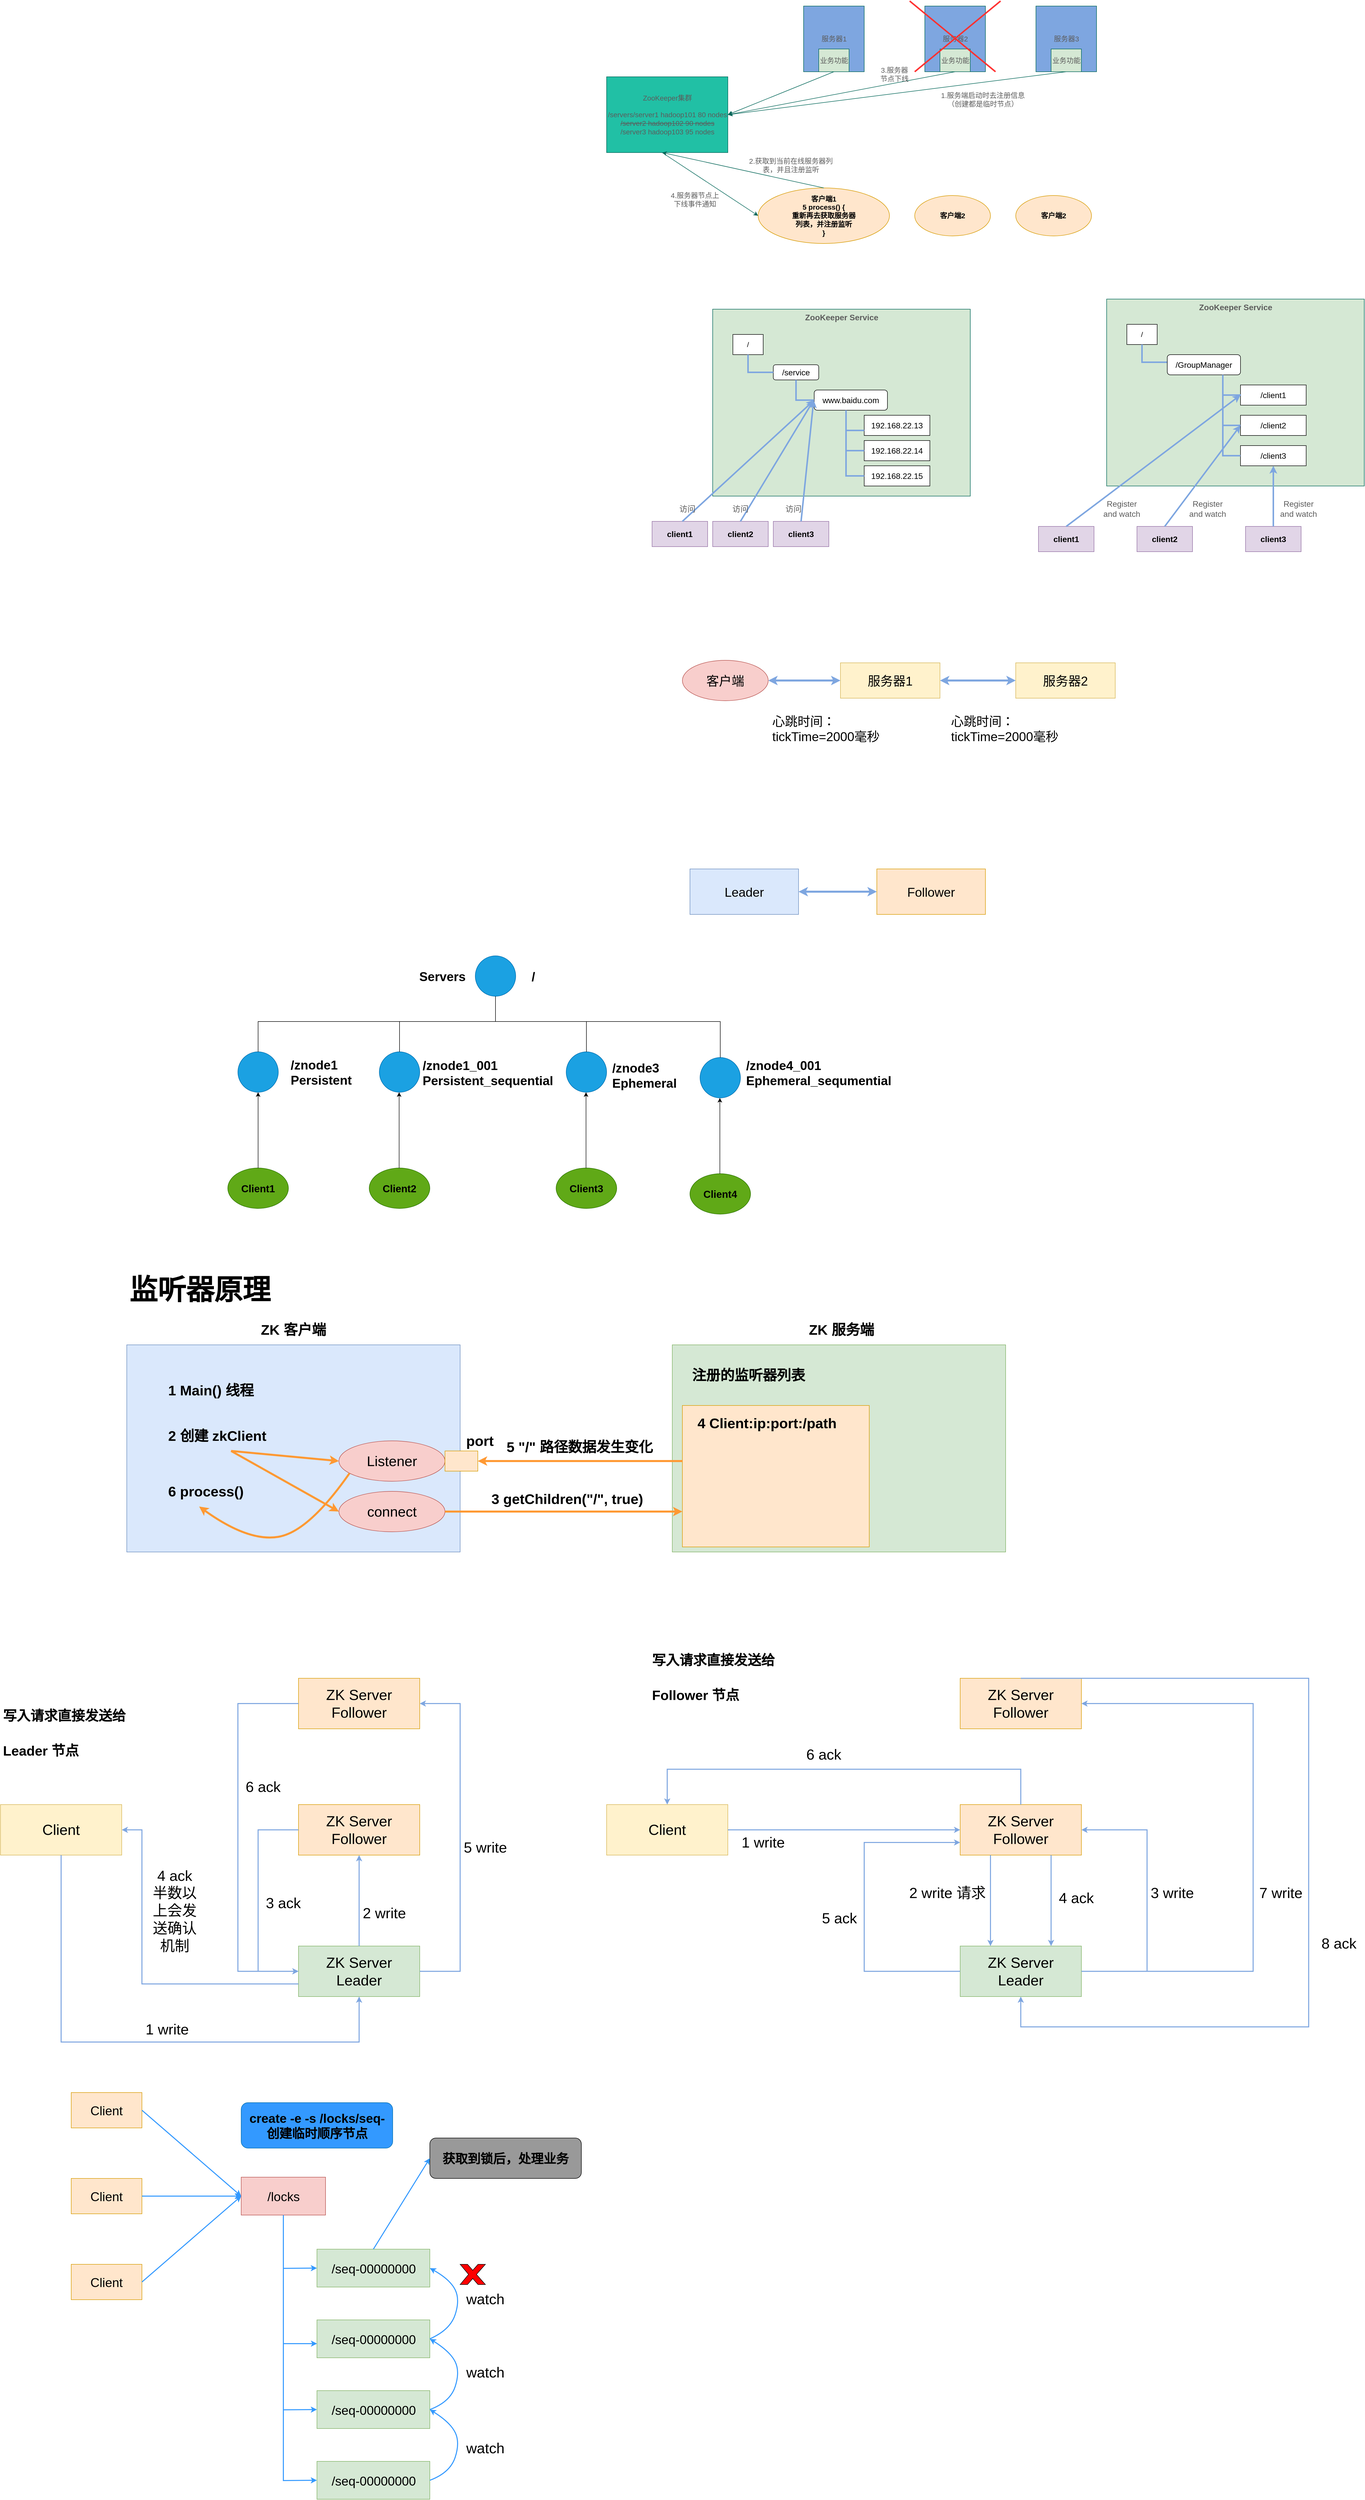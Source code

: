 <mxfile version="20.6.0" type="github">
  <diagram id="7y8Zg5flrb1svTR9pApT" name="第 1 页">
    <mxGraphModel dx="3432" dy="953" grid="1" gridSize="10" guides="1" tooltips="1" connect="1" arrows="1" fold="1" page="1" pageScale="1" pageWidth="827" pageHeight="1169" math="0" shadow="0">
      <root>
        <mxCell id="0" />
        <mxCell id="1" parent="0" />
        <mxCell id="QFlxC7p19yBwKYBSE6nW-1" value="&lt;font style=&quot;font-size: 14px;&quot;&gt;ZooKeeper集群&lt;br&gt;&lt;br&gt;/servers/server1 hadoop101 80 nodes&lt;br&gt;&lt;strike&gt;/server2 hadoop102 90 nodes&lt;/strike&gt;&lt;br&gt;/server3 hadoop103 95 nodes&lt;/font&gt;" style="html=1;strokeColor=#006658;fontColor=#5C5C5C;fillColor=#21C0A5;" parent="1" vertex="1">
          <mxGeometry x="-70" y="770" width="240" height="150" as="geometry" />
        </mxCell>
        <mxCell id="QFlxC7p19yBwKYBSE6nW-2" value="服务器1" style="html=1;strokeColor=#006658;fontSize=14;fontColor=#5C5C5C;fillColor=#7EA6E0;" parent="1" vertex="1">
          <mxGeometry x="320" y="630" width="120" height="130" as="geometry" />
        </mxCell>
        <mxCell id="QFlxC7p19yBwKYBSE6nW-3" value="服务器2" style="html=1;strokeColor=#006658;fontSize=14;fontColor=#5C5C5C;fillColor=#7EA6E0;" parent="1" vertex="1">
          <mxGeometry x="560" y="630" width="120" height="130" as="geometry" />
        </mxCell>
        <mxCell id="QFlxC7p19yBwKYBSE6nW-4" value="服务器3" style="html=1;strokeColor=#006658;fontSize=14;fontColor=#5C5C5C;fillColor=#7EA6E0;" parent="1" vertex="1">
          <mxGeometry x="780" y="630" width="120" height="130" as="geometry" />
        </mxCell>
        <mxCell id="QFlxC7p19yBwKYBSE6nW-6" value="业务功能" style="html=1;strokeColor=#006658;fontSize=14;fontColor=#5C5C5C;fillColor=#D5E8D4;" parent="1" vertex="1">
          <mxGeometry x="350" y="715" width="60" height="45" as="geometry" />
        </mxCell>
        <mxCell id="QFlxC7p19yBwKYBSE6nW-8" value="业务功能" style="html=1;strokeColor=#006658;fontSize=14;fontColor=#5C5C5C;fillColor=#D5E8D4;" parent="1" vertex="1">
          <mxGeometry x="590" y="715" width="60" height="45" as="geometry" />
        </mxCell>
        <mxCell id="QFlxC7p19yBwKYBSE6nW-9" value="业务功能" style="html=1;strokeColor=#006658;fontSize=14;fontColor=#5C5C5C;fillColor=#D5E8D4;" parent="1" vertex="1">
          <mxGeometry x="810" y="715" width="60" height="45" as="geometry" />
        </mxCell>
        <mxCell id="QFlxC7p19yBwKYBSE6nW-10" value="&lt;b&gt;客户端1&lt;br&gt;5 process() {&lt;br&gt;重新再去获取服务器&lt;br&gt;列表，并注册监听&lt;br&gt;}&lt;br&gt;&lt;/b&gt;" style="ellipse;whiteSpace=wrap;html=1;strokeColor=#d79b00;fontSize=14;fillColor=#ffe6cc;" parent="1" vertex="1">
          <mxGeometry x="230" y="990" width="260" height="110" as="geometry" />
        </mxCell>
        <mxCell id="QFlxC7p19yBwKYBSE6nW-11" value="&lt;b&gt;客户端2&lt;br&gt;&lt;/b&gt;" style="ellipse;whiteSpace=wrap;html=1;strokeColor=#d79b00;fontSize=14;fillColor=#ffe6cc;" parent="1" vertex="1">
          <mxGeometry x="540" y="1005" width="150" height="80" as="geometry" />
        </mxCell>
        <mxCell id="QFlxC7p19yBwKYBSE6nW-12" value="&lt;b&gt;客户端2&lt;br&gt;&lt;/b&gt;" style="ellipse;whiteSpace=wrap;html=1;strokeColor=#d79b00;fontSize=14;fillColor=#ffe6cc;" parent="1" vertex="1">
          <mxGeometry x="740" y="1005" width="150" height="80" as="geometry" />
        </mxCell>
        <mxCell id="QFlxC7p19yBwKYBSE6nW-20" value="" style="endArrow=classic;html=1;rounded=0;strokeColor=#006658;fontSize=14;fontColor=#5C5C5C;fillColor=#21C0A5;exitX=0.5;exitY=1;exitDx=0;exitDy=0;entryX=1;entryY=0.5;entryDx=0;entryDy=0;" parent="1" source="QFlxC7p19yBwKYBSE6nW-6" target="QFlxC7p19yBwKYBSE6nW-1" edge="1">
          <mxGeometry width="50" height="50" relative="1" as="geometry">
            <mxPoint x="380" y="840" as="sourcePoint" />
            <mxPoint x="430" y="790" as="targetPoint" />
          </mxGeometry>
        </mxCell>
        <mxCell id="QFlxC7p19yBwKYBSE6nW-21" value="" style="endArrow=classic;html=1;rounded=0;strokeColor=#006658;fontSize=14;fontColor=#5C5C5C;fillColor=#21C0A5;exitX=0.5;exitY=1;exitDx=0;exitDy=0;" parent="1" source="QFlxC7p19yBwKYBSE6nW-8" edge="1">
          <mxGeometry width="50" height="50" relative="1" as="geometry">
            <mxPoint x="580" y="760" as="sourcePoint" />
            <mxPoint x="170" y="845" as="targetPoint" />
          </mxGeometry>
        </mxCell>
        <mxCell id="QFlxC7p19yBwKYBSE6nW-22" value="" style="endArrow=classic;html=1;rounded=0;strokeColor=#006658;fontSize=14;fontColor=#5C5C5C;fillColor=#21C0A5;exitX=0.5;exitY=1;exitDx=0;exitDy=0;entryX=1;entryY=0.5;entryDx=0;entryDy=0;" parent="1" source="QFlxC7p19yBwKYBSE6nW-9" target="QFlxC7p19yBwKYBSE6nW-1" edge="1">
          <mxGeometry width="50" height="50" relative="1" as="geometry">
            <mxPoint x="780" y="760" as="sourcePoint" />
            <mxPoint x="570" y="845" as="targetPoint" />
          </mxGeometry>
        </mxCell>
        <mxCell id="QFlxC7p19yBwKYBSE6nW-23" value="1.服务端启动时去注册信息（创建都是临时节点）" style="text;html=1;strokeColor=none;fillColor=none;align=center;verticalAlign=middle;whiteSpace=wrap;rounded=0;fontSize=14;fontColor=#5C5C5C;" parent="1" vertex="1">
          <mxGeometry x="580" y="800" width="190" height="30" as="geometry" />
        </mxCell>
        <mxCell id="QFlxC7p19yBwKYBSE6nW-25" value="3.服务器节点下线" style="text;html=1;strokeColor=none;fillColor=none;align=center;verticalAlign=middle;whiteSpace=wrap;rounded=0;fontSize=14;fontColor=#5C5C5C;" parent="1" vertex="1">
          <mxGeometry x="470" y="750" width="60" height="30" as="geometry" />
        </mxCell>
        <mxCell id="QFlxC7p19yBwKYBSE6nW-26" value="" style="endArrow=classic;html=1;rounded=0;strokeColor=#006658;fontSize=14;fontColor=#5C5C5C;fillColor=#21C0A5;exitX=0.5;exitY=0;exitDx=0;exitDy=0;" parent="1" source="QFlxC7p19yBwKYBSE6nW-10" edge="1">
          <mxGeometry width="50" height="50" relative="1" as="geometry">
            <mxPoint x="330" y="940" as="sourcePoint" />
            <mxPoint x="40" y="920" as="targetPoint" />
          </mxGeometry>
        </mxCell>
        <mxCell id="QFlxC7p19yBwKYBSE6nW-27" value="" style="endArrow=classic;html=1;rounded=0;strokeColor=#006658;fontSize=14;fontColor=#5C5C5C;fillColor=#21C0A5;entryX=0;entryY=0.5;entryDx=0;entryDy=0;" parent="1" target="QFlxC7p19yBwKYBSE6nW-10" edge="1">
          <mxGeometry width="50" height="50" relative="1" as="geometry">
            <mxPoint x="40" y="920" as="sourcePoint" />
            <mxPoint x="-60.0" y="980" as="targetPoint" />
          </mxGeometry>
        </mxCell>
        <mxCell id="QFlxC7p19yBwKYBSE6nW-28" value="2.获取到当前在线服务器列表，并且注册监听" style="text;html=1;strokeColor=none;fillColor=none;align=center;verticalAlign=middle;whiteSpace=wrap;rounded=0;fontSize=14;fontColor=#5C5C5C;movable=1;resizable=1;rotatable=1;deletable=1;editable=1;connectable=1;" parent="1" vertex="1">
          <mxGeometry x="210" y="930" width="170" height="30" as="geometry" />
        </mxCell>
        <mxCell id="QFlxC7p19yBwKYBSE6nW-29" value="4.服务器节点上下线事件通知" style="text;html=1;strokeColor=none;fillColor=none;align=center;verticalAlign=middle;whiteSpace=wrap;rounded=0;fontSize=14;fontColor=#5C5C5C;" parent="1" vertex="1">
          <mxGeometry x="50" y="990" width="110" height="45" as="geometry" />
        </mxCell>
        <mxCell id="QFlxC7p19yBwKYBSE6nW-30" value="" style="endArrow=none;html=1;rounded=0;strokeColor=#FF3333;fontSize=14;fontColor=#5C5C5C;fillColor=#21C0A5;strokeWidth=3;" parent="1" edge="1">
          <mxGeometry width="50" height="50" relative="1" as="geometry">
            <mxPoint x="700" y="760" as="sourcePoint" />
            <mxPoint x="530" y="620" as="targetPoint" />
          </mxGeometry>
        </mxCell>
        <mxCell id="QFlxC7p19yBwKYBSE6nW-31" value="" style="endArrow=none;html=1;rounded=0;strokeColor=#FF3333;fontSize=14;fontColor=#5C5C5C;fillColor=#21C0A5;strokeWidth=3;" parent="1" edge="1">
          <mxGeometry width="50" height="50" relative="1" as="geometry">
            <mxPoint x="540" y="760" as="sourcePoint" />
            <mxPoint x="710" y="620" as="targetPoint" />
          </mxGeometry>
        </mxCell>
        <mxCell id="QFlxC7p19yBwKYBSE6nW-32" value="&lt;b&gt;&lt;font style=&quot;font-size: 16px;&quot;&gt;ZooKeeper Service&lt;/font&gt;&lt;/b&gt;" style="html=1;strokeColor=#006658;fontSize=14;fontColor=#5C5C5C;fillColor=#D5E8D4;verticalAlign=top;" parent="1" vertex="1">
          <mxGeometry x="140" y="1230" width="510" height="370" as="geometry" />
        </mxCell>
        <mxCell id="QFlxC7p19yBwKYBSE6nW-34" value="/" style="rounded=0;whiteSpace=wrap;html=1;fontSize=14;" parent="1" vertex="1">
          <mxGeometry x="180" y="1280" width="60" height="40" as="geometry" />
        </mxCell>
        <mxCell id="QFlxC7p19yBwKYBSE6nW-35" value="/service" style="rounded=1;whiteSpace=wrap;html=1;fontSize=16;" parent="1" vertex="1">
          <mxGeometry x="260" y="1340" width="90" height="30" as="geometry" />
        </mxCell>
        <mxCell id="QFlxC7p19yBwKYBSE6nW-40" value="" style="endArrow=none;html=1;rounded=0;strokeColor=#7EA6E0;strokeWidth=3;fontSize=16;fontColor=#5C5C5C;fillColor=#21C0A5;exitX=0;exitY=0.5;exitDx=0;exitDy=0;" parent="1" source="QFlxC7p19yBwKYBSE6nW-35" edge="1">
          <mxGeometry width="50" height="50" relative="1" as="geometry">
            <mxPoint x="160" y="1370" as="sourcePoint" />
            <mxPoint x="210" y="1320" as="targetPoint" />
            <Array as="points">
              <mxPoint x="210" y="1355" />
            </Array>
          </mxGeometry>
        </mxCell>
        <mxCell id="QFlxC7p19yBwKYBSE6nW-41" value="www.baidu.com" style="rounded=1;whiteSpace=wrap;html=1;fontSize=16;" parent="1" vertex="1">
          <mxGeometry x="341" y="1390" width="145" height="40" as="geometry" />
        </mxCell>
        <mxCell id="QFlxC7p19yBwKYBSE6nW-42" value="192.168.22.13" style="rounded=0;whiteSpace=wrap;html=1;fontSize=16;" parent="1" vertex="1">
          <mxGeometry x="440" y="1440" width="130" height="40" as="geometry" />
        </mxCell>
        <mxCell id="QFlxC7p19yBwKYBSE6nW-47" value="" style="endArrow=none;html=1;rounded=0;strokeColor=#7EA6E0;strokeWidth=3;fontSize=16;fontColor=#5C5C5C;fillColor=#21C0A5;exitX=0;exitY=0.5;exitDx=0;exitDy=0;entryX=0.5;entryY=1;entryDx=0;entryDy=0;" parent="1" source="QFlxC7p19yBwKYBSE6nW-41" target="QFlxC7p19yBwKYBSE6nW-35" edge="1">
          <mxGeometry width="50" height="50" relative="1" as="geometry">
            <mxPoint x="340" y="1425" as="sourcePoint" />
            <mxPoint x="290" y="1390" as="targetPoint" />
            <Array as="points">
              <mxPoint x="305" y="1410" />
            </Array>
          </mxGeometry>
        </mxCell>
        <mxCell id="QFlxC7p19yBwKYBSE6nW-48" value="192.168.22.14" style="rounded=0;whiteSpace=wrap;html=1;fontSize=16;" parent="1" vertex="1">
          <mxGeometry x="440" y="1490" width="130" height="40" as="geometry" />
        </mxCell>
        <mxCell id="QFlxC7p19yBwKYBSE6nW-49" value="192.168.22.15" style="rounded=0;whiteSpace=wrap;html=1;fontSize=16;" parent="1" vertex="1">
          <mxGeometry x="440" y="1540" width="130" height="40" as="geometry" />
        </mxCell>
        <mxCell id="QFlxC7p19yBwKYBSE6nW-51" value="" style="endArrow=none;html=1;rounded=0;strokeColor=#7EA6E0;strokeWidth=3;fontSize=16;fontColor=#5C5C5C;fillColor=#21C0A5;exitX=0;exitY=0.5;exitDx=0;exitDy=0;entryX=0.5;entryY=1;entryDx=0;entryDy=0;" parent="1" edge="1">
          <mxGeometry width="50" height="50" relative="1" as="geometry">
            <mxPoint x="440" y="1470" as="sourcePoint" />
            <mxPoint x="404" y="1430" as="targetPoint" />
            <Array as="points">
              <mxPoint x="404" y="1470" />
            </Array>
          </mxGeometry>
        </mxCell>
        <mxCell id="QFlxC7p19yBwKYBSE6nW-52" value="" style="endArrow=none;html=1;rounded=0;strokeColor=#7EA6E0;strokeWidth=3;fontSize=16;fontColor=#5C5C5C;fillColor=#21C0A5;exitX=0;exitY=0.5;exitDx=0;exitDy=0;entryX=0.5;entryY=1;entryDx=0;entryDy=0;" parent="1" edge="1">
          <mxGeometry width="50" height="50" relative="1" as="geometry">
            <mxPoint x="440" y="1510" as="sourcePoint" />
            <mxPoint x="404" y="1470" as="targetPoint" />
            <Array as="points">
              <mxPoint x="404" y="1510" />
            </Array>
          </mxGeometry>
        </mxCell>
        <mxCell id="QFlxC7p19yBwKYBSE6nW-53" value="" style="endArrow=none;html=1;rounded=0;strokeColor=#7EA6E0;strokeWidth=3;fontSize=16;fontColor=#5C5C5C;fillColor=#21C0A5;exitX=0;exitY=0.5;exitDx=0;exitDy=0;entryX=0.5;entryY=1;entryDx=0;entryDy=0;" parent="1" source="QFlxC7p19yBwKYBSE6nW-49" edge="1">
          <mxGeometry width="50" height="50" relative="1" as="geometry">
            <mxPoint x="440" y="1550" as="sourcePoint" />
            <mxPoint x="404" y="1510" as="targetPoint" />
            <Array as="points">
              <mxPoint x="404" y="1560" />
            </Array>
          </mxGeometry>
        </mxCell>
        <mxCell id="QFlxC7p19yBwKYBSE6nW-55" value="&lt;b&gt;client1&lt;/b&gt;" style="rounded=0;whiteSpace=wrap;html=1;strokeColor=#9673a6;fontSize=16;fillColor=#e1d5e7;" parent="1" vertex="1">
          <mxGeometry x="20" y="1650" width="110" height="50" as="geometry" />
        </mxCell>
        <mxCell id="QFlxC7p19yBwKYBSE6nW-56" value="&lt;b&gt;client2&lt;/b&gt;" style="rounded=0;whiteSpace=wrap;html=1;strokeColor=#9673a6;fontSize=16;fillColor=#e1d5e7;" parent="1" vertex="1">
          <mxGeometry x="140" y="1650" width="110" height="50" as="geometry" />
        </mxCell>
        <mxCell id="QFlxC7p19yBwKYBSE6nW-58" value="&lt;b&gt;client3&lt;/b&gt;" style="rounded=0;whiteSpace=wrap;html=1;strokeColor=#9673a6;fontSize=16;fillColor=#e1d5e7;" parent="1" vertex="1">
          <mxGeometry x="260" y="1650" width="110" height="50" as="geometry" />
        </mxCell>
        <mxCell id="QFlxC7p19yBwKYBSE6nW-59" value="" style="endArrow=classic;html=1;rounded=0;strokeColor=#7EA6E0;strokeWidth=3;fontSize=16;fontColor=#5C5C5C;fillColor=#21C0A5;entryX=0;entryY=0.5;entryDx=0;entryDy=0;" parent="1" target="QFlxC7p19yBwKYBSE6nW-41" edge="1">
          <mxGeometry width="50" height="50" relative="1" as="geometry">
            <mxPoint x="80" y="1650" as="sourcePoint" />
            <mxPoint x="130" y="1600" as="targetPoint" />
          </mxGeometry>
        </mxCell>
        <mxCell id="QFlxC7p19yBwKYBSE6nW-60" value="" style="endArrow=classic;html=1;rounded=0;strokeColor=#7EA6E0;strokeWidth=3;fontSize=16;fontColor=#5C5C5C;fillColor=#21C0A5;exitX=0.5;exitY=0;exitDx=0;exitDy=0;" parent="1" source="QFlxC7p19yBwKYBSE6nW-56" edge="1">
          <mxGeometry width="50" height="50" relative="1" as="geometry">
            <mxPoint x="90" y="1660" as="sourcePoint" />
            <mxPoint x="340" y="1410" as="targetPoint" />
          </mxGeometry>
        </mxCell>
        <mxCell id="QFlxC7p19yBwKYBSE6nW-61" value="" style="endArrow=classic;html=1;rounded=0;strokeColor=#7EA6E0;strokeWidth=3;fontSize=16;fontColor=#5C5C5C;fillColor=#21C0A5;exitX=0.5;exitY=0;exitDx=0;exitDy=0;" parent="1" source="QFlxC7p19yBwKYBSE6nW-58" edge="1">
          <mxGeometry width="50" height="50" relative="1" as="geometry">
            <mxPoint x="205" y="1660" as="sourcePoint" />
            <mxPoint x="340" y="1410" as="targetPoint" />
          </mxGeometry>
        </mxCell>
        <mxCell id="QFlxC7p19yBwKYBSE6nW-62" value="访问" style="text;html=1;strokeColor=none;fillColor=none;align=center;verticalAlign=middle;whiteSpace=wrap;rounded=0;fontSize=16;fontColor=#5C5C5C;" parent="1" vertex="1">
          <mxGeometry x="60" y="1610" width="60" height="30" as="geometry" />
        </mxCell>
        <mxCell id="QFlxC7p19yBwKYBSE6nW-63" value="访问" style="text;html=1;strokeColor=none;fillColor=none;align=center;verticalAlign=middle;whiteSpace=wrap;rounded=0;fontSize=16;fontColor=#5C5C5C;" parent="1" vertex="1">
          <mxGeometry x="165" y="1610" width="60" height="30" as="geometry" />
        </mxCell>
        <mxCell id="QFlxC7p19yBwKYBSE6nW-64" value="访问" style="text;html=1;strokeColor=none;fillColor=none;align=center;verticalAlign=middle;whiteSpace=wrap;rounded=0;fontSize=16;fontColor=#5C5C5C;" parent="1" vertex="1">
          <mxGeometry x="270" y="1610" width="60" height="30" as="geometry" />
        </mxCell>
        <mxCell id="QFlxC7p19yBwKYBSE6nW-65" value="&lt;b&gt;&lt;font style=&quot;font-size: 16px;&quot;&gt;ZooKeeper Service&lt;/font&gt;&lt;/b&gt;" style="html=1;strokeColor=#006658;fontSize=14;fontColor=#5C5C5C;fillColor=#D5E8D4;verticalAlign=top;" parent="1" vertex="1">
          <mxGeometry x="920" y="1210" width="510" height="370" as="geometry" />
        </mxCell>
        <mxCell id="QFlxC7p19yBwKYBSE6nW-66" value="/" style="rounded=0;whiteSpace=wrap;html=1;fontSize=14;" parent="1" vertex="1">
          <mxGeometry x="960" y="1260" width="60" height="40" as="geometry" />
        </mxCell>
        <mxCell id="QFlxC7p19yBwKYBSE6nW-68" value="" style="endArrow=none;html=1;rounded=0;strokeColor=#7EA6E0;strokeWidth=3;fontSize=16;fontColor=#5C5C5C;fillColor=#21C0A5;exitX=0;exitY=0.5;exitDx=0;exitDy=0;" parent="1" edge="1">
          <mxGeometry width="50" height="50" relative="1" as="geometry">
            <mxPoint x="1040" y="1335" as="sourcePoint" />
            <mxPoint x="990" y="1300" as="targetPoint" />
            <Array as="points">
              <mxPoint x="990" y="1335" />
            </Array>
          </mxGeometry>
        </mxCell>
        <mxCell id="QFlxC7p19yBwKYBSE6nW-69" value="/GroupManager" style="rounded=1;whiteSpace=wrap;html=1;fontSize=16;" parent="1" vertex="1">
          <mxGeometry x="1040" y="1320" width="145" height="40" as="geometry" />
        </mxCell>
        <mxCell id="QFlxC7p19yBwKYBSE6nW-70" value="/client1" style="rounded=0;whiteSpace=wrap;html=1;fontSize=16;" parent="1" vertex="1">
          <mxGeometry x="1185" y="1380" width="130" height="40" as="geometry" />
        </mxCell>
        <mxCell id="QFlxC7p19yBwKYBSE6nW-72" value="/client2" style="rounded=0;whiteSpace=wrap;html=1;fontSize=16;" parent="1" vertex="1">
          <mxGeometry x="1185" y="1440" width="130" height="40" as="geometry" />
        </mxCell>
        <mxCell id="QFlxC7p19yBwKYBSE6nW-73" value="/client3" style="rounded=0;whiteSpace=wrap;html=1;fontSize=16;" parent="1" vertex="1">
          <mxGeometry x="1185" y="1500" width="130" height="40" as="geometry" />
        </mxCell>
        <mxCell id="QFlxC7p19yBwKYBSE6nW-74" value="" style="endArrow=none;html=1;rounded=0;strokeColor=#7EA6E0;strokeWidth=3;fontSize=16;fontColor=#5C5C5C;fillColor=#21C0A5;exitX=0;exitY=0.5;exitDx=0;exitDy=0;entryX=0.5;entryY=1;entryDx=0;entryDy=0;" parent="1" edge="1">
          <mxGeometry width="50" height="50" relative="1" as="geometry">
            <mxPoint x="1186" y="1400" as="sourcePoint" />
            <mxPoint x="1150" y="1360" as="targetPoint" />
            <Array as="points">
              <mxPoint x="1150" y="1400" />
            </Array>
          </mxGeometry>
        </mxCell>
        <mxCell id="QFlxC7p19yBwKYBSE6nW-75" value="" style="endArrow=none;html=1;rounded=0;strokeColor=#7EA6E0;strokeWidth=3;fontSize=16;fontColor=#5C5C5C;fillColor=#21C0A5;exitX=0;exitY=0.5;exitDx=0;exitDy=0;entryX=0.5;entryY=1;entryDx=0;entryDy=0;" parent="1" source="QFlxC7p19yBwKYBSE6nW-72" edge="1">
          <mxGeometry width="50" height="50" relative="1" as="geometry">
            <mxPoint x="1186" y="1440" as="sourcePoint" />
            <mxPoint x="1150" y="1400" as="targetPoint" />
            <Array as="points">
              <mxPoint x="1150" y="1460" />
            </Array>
          </mxGeometry>
        </mxCell>
        <mxCell id="QFlxC7p19yBwKYBSE6nW-76" value="" style="endArrow=none;html=1;rounded=0;strokeColor=#7EA6E0;strokeWidth=3;fontSize=16;fontColor=#5C5C5C;fillColor=#21C0A5;entryX=0.5;entryY=1;entryDx=0;entryDy=0;exitX=0;exitY=0.5;exitDx=0;exitDy=0;" parent="1" source="QFlxC7p19yBwKYBSE6nW-73" edge="1">
          <mxGeometry width="50" height="50" relative="1" as="geometry">
            <mxPoint x="1196" y="1510" as="sourcePoint" />
            <mxPoint x="1150" y="1460" as="targetPoint" />
            <Array as="points">
              <mxPoint x="1150" y="1520" />
            </Array>
          </mxGeometry>
        </mxCell>
        <mxCell id="QFlxC7p19yBwKYBSE6nW-77" value="&lt;b&gt;client1&lt;/b&gt;" style="rounded=0;whiteSpace=wrap;html=1;strokeColor=#9673a6;fontSize=16;fillColor=#e1d5e7;" parent="1" vertex="1">
          <mxGeometry x="785" y="1660" width="110" height="50" as="geometry" />
        </mxCell>
        <mxCell id="QFlxC7p19yBwKYBSE6nW-78" value="&lt;b&gt;client2&lt;/b&gt;" style="rounded=0;whiteSpace=wrap;html=1;strokeColor=#9673a6;fontSize=16;fillColor=#e1d5e7;" parent="1" vertex="1">
          <mxGeometry x="980" y="1660" width="110" height="50" as="geometry" />
        </mxCell>
        <mxCell id="QFlxC7p19yBwKYBSE6nW-79" value="&lt;b&gt;client3&lt;/b&gt;" style="rounded=0;whiteSpace=wrap;html=1;strokeColor=#9673a6;fontSize=16;fillColor=#e1d5e7;" parent="1" vertex="1">
          <mxGeometry x="1195" y="1660" width="110" height="50" as="geometry" />
        </mxCell>
        <mxCell id="QFlxC7p19yBwKYBSE6nW-80" value="" style="endArrow=classic;html=1;rounded=0;strokeColor=#7EA6E0;strokeWidth=3;fontSize=16;fontColor=#5C5C5C;fillColor=#21C0A5;entryX=0;entryY=0.5;entryDx=0;entryDy=0;exitX=0.5;exitY=0;exitDx=0;exitDy=0;" parent="1" source="QFlxC7p19yBwKYBSE6nW-77" target="QFlxC7p19yBwKYBSE6nW-70" edge="1">
          <mxGeometry width="50" height="50" relative="1" as="geometry">
            <mxPoint x="860" y="1630" as="sourcePoint" />
            <mxPoint x="910" y="1580" as="targetPoint" />
          </mxGeometry>
        </mxCell>
        <mxCell id="QFlxC7p19yBwKYBSE6nW-81" value="" style="endArrow=classic;html=1;rounded=0;strokeColor=#7EA6E0;strokeWidth=3;fontSize=16;fontColor=#5C5C5C;fillColor=#21C0A5;exitX=0.5;exitY=0;exitDx=0;exitDy=0;entryX=0;entryY=0.5;entryDx=0;entryDy=0;" parent="1" source="QFlxC7p19yBwKYBSE6nW-78" target="QFlxC7p19yBwKYBSE6nW-72" edge="1">
          <mxGeometry width="50" height="50" relative="1" as="geometry">
            <mxPoint x="870" y="1640" as="sourcePoint" />
            <mxPoint x="1120" y="1390" as="targetPoint" />
          </mxGeometry>
        </mxCell>
        <mxCell id="QFlxC7p19yBwKYBSE6nW-82" value="" style="endArrow=classic;html=1;rounded=0;strokeColor=#7EA6E0;strokeWidth=3;fontSize=16;fontColor=#5C5C5C;fillColor=#21C0A5;exitX=0.5;exitY=0;exitDx=0;exitDy=0;entryX=0.5;entryY=1;entryDx=0;entryDy=0;" parent="1" source="QFlxC7p19yBwKYBSE6nW-79" target="QFlxC7p19yBwKYBSE6nW-73" edge="1">
          <mxGeometry width="50" height="50" relative="1" as="geometry">
            <mxPoint x="985" y="1640" as="sourcePoint" />
            <mxPoint x="1120" y="1390" as="targetPoint" />
          </mxGeometry>
        </mxCell>
        <mxCell id="QFlxC7p19yBwKYBSE6nW-83" value="Register&lt;br&gt;and watch" style="text;html=1;strokeColor=none;fillColor=none;align=center;verticalAlign=middle;whiteSpace=wrap;rounded=0;fontSize=16;fontColor=#5C5C5C;" parent="1" vertex="1">
          <mxGeometry x="900" y="1600" width="100" height="50" as="geometry" />
        </mxCell>
        <mxCell id="QFlxC7p19yBwKYBSE6nW-89" value="Register&lt;br&gt;and watch" style="text;html=1;strokeColor=none;fillColor=none;align=center;verticalAlign=middle;whiteSpace=wrap;rounded=0;fontSize=16;fontColor=#5C5C5C;" parent="1" vertex="1">
          <mxGeometry x="1070" y="1600" width="100" height="50" as="geometry" />
        </mxCell>
        <mxCell id="QFlxC7p19yBwKYBSE6nW-90" value="Register&lt;br&gt;and watch" style="text;html=1;strokeColor=none;fillColor=none;align=center;verticalAlign=middle;whiteSpace=wrap;rounded=0;fontSize=16;fontColor=#5C5C5C;" parent="1" vertex="1">
          <mxGeometry x="1250" y="1600" width="100" height="50" as="geometry" />
        </mxCell>
        <mxCell id="vsLs8OEMFWVTCp9tWJaa-1" value="&lt;font style=&quot;font-size: 25px;&quot;&gt;服务器1&lt;/font&gt;" style="rounded=0;whiteSpace=wrap;html=1;fillColor=#fff2cc;strokeColor=#d6b656;" parent="1" vertex="1">
          <mxGeometry x="393" y="1930" width="197" height="70" as="geometry" />
        </mxCell>
        <mxCell id="vsLs8OEMFWVTCp9tWJaa-2" value="&lt;font style=&quot;font-size: 25px;&quot;&gt;服务器2&lt;/font&gt;" style="rounded=0;whiteSpace=wrap;html=1;fillColor=#fff2cc;strokeColor=#d6b656;" parent="1" vertex="1">
          <mxGeometry x="740" y="1930" width="197" height="70" as="geometry" />
        </mxCell>
        <mxCell id="vsLs8OEMFWVTCp9tWJaa-3" value="客户端" style="ellipse;whiteSpace=wrap;html=1;fontSize=25;fillColor=#f8cecc;strokeColor=#b85450;" parent="1" vertex="1">
          <mxGeometry x="80" y="1925" width="170" height="80" as="geometry" />
        </mxCell>
        <mxCell id="vsLs8OEMFWVTCp9tWJaa-4" value="" style="endArrow=classic;startArrow=classic;html=1;rounded=0;fontSize=25;entryX=1;entryY=0.5;entryDx=0;entryDy=0;exitX=0;exitY=0.5;exitDx=0;exitDy=0;strokeWidth=4;strokeColor=#7EA6E0;" parent="1" source="vsLs8OEMFWVTCp9tWJaa-1" target="vsLs8OEMFWVTCp9tWJaa-3" edge="1">
          <mxGeometry width="50" height="50" relative="1" as="geometry">
            <mxPoint x="440" y="1990" as="sourcePoint" />
            <mxPoint x="490" y="1940" as="targetPoint" />
          </mxGeometry>
        </mxCell>
        <mxCell id="vsLs8OEMFWVTCp9tWJaa-5" value="" style="endArrow=classic;startArrow=classic;html=1;rounded=0;fontSize=25;exitX=0;exitY=0.5;exitDx=0;exitDy=0;strokeWidth=4;strokeColor=#7EA6E0;entryX=1;entryY=0.5;entryDx=0;entryDy=0;" parent="1" source="vsLs8OEMFWVTCp9tWJaa-2" target="vsLs8OEMFWVTCp9tWJaa-1" edge="1">
          <mxGeometry width="50" height="50" relative="1" as="geometry">
            <mxPoint x="733" y="1964.29" as="sourcePoint" />
            <mxPoint x="590" y="1964" as="targetPoint" />
          </mxGeometry>
        </mxCell>
        <mxCell id="vsLs8OEMFWVTCp9tWJaa-6" value="心跳时间：&lt;br&gt;tickTime=2000毫秒" style="text;html=1;strokeColor=none;fillColor=none;align=left;verticalAlign=middle;whiteSpace=wrap;rounded=0;fontSize=25;" parent="1" vertex="1">
          <mxGeometry x="256" y="2020" width="230" height="80" as="geometry" />
        </mxCell>
        <mxCell id="vsLs8OEMFWVTCp9tWJaa-7" value="心跳时间：&lt;br&gt;tickTime=2000毫秒" style="text;html=1;strokeColor=none;fillColor=none;align=left;verticalAlign=middle;whiteSpace=wrap;rounded=0;fontSize=25;" parent="1" vertex="1">
          <mxGeometry x="610" y="2020" width="230" height="80" as="geometry" />
        </mxCell>
        <mxCell id="vsLs8OEMFWVTCp9tWJaa-8" value="Leader" style="rounded=0;whiteSpace=wrap;html=1;fontSize=25;fillColor=#dae8fc;strokeColor=#6c8ebf;" parent="1" vertex="1">
          <mxGeometry x="95" y="2338" width="215" height="90" as="geometry" />
        </mxCell>
        <mxCell id="vsLs8OEMFWVTCp9tWJaa-9" value="Follower" style="rounded=0;whiteSpace=wrap;html=1;fontSize=25;fillColor=#ffe6cc;strokeColor=#d79b00;" parent="1" vertex="1">
          <mxGeometry x="465" y="2338" width="215" height="90" as="geometry" />
        </mxCell>
        <mxCell id="vsLs8OEMFWVTCp9tWJaa-10" value="" style="endArrow=classic;startArrow=classic;html=1;rounded=0;fontSize=25;entryX=1;entryY=0.5;entryDx=0;entryDy=0;exitX=0;exitY=0.5;exitDx=0;exitDy=0;strokeWidth=4;strokeColor=#7EA6E0;" parent="1" source="vsLs8OEMFWVTCp9tWJaa-9" target="vsLs8OEMFWVTCp9tWJaa-8" edge="1">
          <mxGeometry width="50" height="50" relative="1" as="geometry">
            <mxPoint x="453" y="2382.29" as="sourcePoint" />
            <mxPoint x="310" y="2382.29" as="targetPoint" />
          </mxGeometry>
        </mxCell>
        <mxCell id="YsMTMf4mpmGhpzYtDQJg-1" value="" style="ellipse;whiteSpace=wrap;html=1;aspect=fixed;fillColor=#1ba1e2;fontColor=#ffffff;strokeColor=#006EAF;" parent="1" vertex="1">
          <mxGeometry x="-330" y="2510" width="80" height="80" as="geometry" />
        </mxCell>
        <mxCell id="YsMTMf4mpmGhpzYtDQJg-2" value="&lt;font color=&quot;#000000&quot; style=&quot;font-size: 20px;&quot;&gt;&lt;b&gt;Client1&lt;/b&gt;&lt;/font&gt;" style="ellipse;whiteSpace=wrap;html=1;fillColor=#60a917;fontColor=#ffffff;strokeColor=#2D7600;" parent="1" vertex="1">
          <mxGeometry x="-820" y="2930" width="120" height="80" as="geometry" />
        </mxCell>
        <mxCell id="YsMTMf4mpmGhpzYtDQJg-3" value="" style="ellipse;whiteSpace=wrap;html=1;aspect=fixed;fillColor=#1ba1e2;fontColor=#ffffff;strokeColor=#006EAF;" parent="1" vertex="1">
          <mxGeometry x="-800" y="2700" width="80" height="80" as="geometry" />
        </mxCell>
        <mxCell id="YsMTMf4mpmGhpzYtDQJg-4" value="" style="ellipse;whiteSpace=wrap;html=1;aspect=fixed;fillColor=#1ba1e2;fontColor=#ffffff;strokeColor=#006EAF;" parent="1" vertex="1">
          <mxGeometry x="-520" y="2700" width="80" height="80" as="geometry" />
        </mxCell>
        <mxCell id="YsMTMf4mpmGhpzYtDQJg-5" value="" style="ellipse;whiteSpace=wrap;html=1;aspect=fixed;fillColor=#1ba1e2;fontColor=#ffffff;strokeColor=#006EAF;" parent="1" vertex="1">
          <mxGeometry x="-150" y="2700" width="80" height="80" as="geometry" />
        </mxCell>
        <mxCell id="YsMTMf4mpmGhpzYtDQJg-6" value="" style="ellipse;whiteSpace=wrap;html=1;aspect=fixed;fillColor=#1ba1e2;fontColor=#ffffff;strokeColor=#006EAF;" parent="1" vertex="1">
          <mxGeometry x="115" y="2711.25" width="80" height="80" as="geometry" />
        </mxCell>
        <mxCell id="YsMTMf4mpmGhpzYtDQJg-7" value="&lt;b style=&quot;color: rgb(0, 0, 0); font-size: 20px;&quot;&gt;Client2&lt;/b&gt;" style="ellipse;whiteSpace=wrap;html=1;fillColor=#60a917;fontColor=#ffffff;strokeColor=#2D7600;" parent="1" vertex="1">
          <mxGeometry x="-540" y="2930" width="120" height="80" as="geometry" />
        </mxCell>
        <mxCell id="YsMTMf4mpmGhpzYtDQJg-8" value="&lt;b style=&quot;color: rgb(0, 0, 0); font-size: 20px;&quot;&gt;Client3&lt;/b&gt;" style="ellipse;whiteSpace=wrap;html=1;fillColor=#60a917;fontColor=#ffffff;strokeColor=#2D7600;" parent="1" vertex="1">
          <mxGeometry x="-170" y="2930" width="120" height="80" as="geometry" />
        </mxCell>
        <mxCell id="YsMTMf4mpmGhpzYtDQJg-9" value="&lt;b style=&quot;color: rgb(0, 0, 0); font-size: 20px;&quot;&gt;Client4&lt;/b&gt;" style="ellipse;whiteSpace=wrap;html=1;fillColor=#60a917;fontColor=#ffffff;strokeColor=#2D7600;" parent="1" vertex="1">
          <mxGeometry x="95" y="2941.25" width="120" height="80" as="geometry" />
        </mxCell>
        <mxCell id="YsMTMf4mpmGhpzYtDQJg-10" value="&lt;b&gt;&lt;font style=&quot;font-size: 25px;&quot;&gt;Servers&lt;/font&gt;&lt;/b&gt;" style="text;html=1;strokeColor=none;fillColor=none;align=center;verticalAlign=middle;whiteSpace=wrap;rounded=0;" parent="1" vertex="1">
          <mxGeometry x="-440" y="2522.5" width="90" height="55" as="geometry" />
        </mxCell>
        <mxCell id="YsMTMf4mpmGhpzYtDQJg-11" value="&lt;span style=&quot;font-size: 25px;&quot;&gt;&lt;b&gt;/&lt;br&gt;&lt;/b&gt;&lt;/span&gt;" style="text;html=1;strokeColor=none;fillColor=none;align=center;verticalAlign=middle;whiteSpace=wrap;rounded=0;" parent="1" vertex="1">
          <mxGeometry x="-240" y="2522.5" width="50" height="55" as="geometry" />
        </mxCell>
        <mxCell id="YsMTMf4mpmGhpzYtDQJg-12" value="&lt;div style=&quot;text-align: left;&quot;&gt;&lt;b style=&quot;background-color: initial;&quot;&gt;&lt;font style=&quot;font-size: 25px;&quot;&gt;/znode1&lt;/font&gt;&lt;/b&gt;&lt;/div&gt;&lt;b&gt;&lt;div style=&quot;text-align: left;&quot;&gt;&lt;b style=&quot;background-color: initial;&quot;&gt;&lt;font style=&quot;font-size: 25px;&quot;&gt;Persistent&lt;/font&gt;&lt;/b&gt;&lt;/div&gt;&lt;/b&gt;" style="text;html=1;strokeColor=none;fillColor=none;align=center;verticalAlign=middle;whiteSpace=wrap;rounded=0;" parent="1" vertex="1">
          <mxGeometry x="-710" y="2711.25" width="150" height="57.5" as="geometry" />
        </mxCell>
        <mxCell id="YsMTMf4mpmGhpzYtDQJg-13" value="&lt;div style=&quot;text-align: left;&quot;&gt;&lt;b style=&quot;background-color: initial;&quot;&gt;&lt;font style=&quot;font-size: 25px;&quot;&gt;/znode1_001&lt;/font&gt;&lt;/b&gt;&lt;/div&gt;&lt;b&gt;&lt;div style=&quot;text-align: left;&quot;&gt;&lt;b style=&quot;background-color: initial;&quot;&gt;&lt;font style=&quot;font-size: 25px;&quot;&gt;Persistent_sequential&lt;/font&gt;&lt;/b&gt;&lt;/div&gt;&lt;/b&gt;" style="text;html=1;strokeColor=none;fillColor=none;align=center;verticalAlign=middle;whiteSpace=wrap;rounded=0;" parent="1" vertex="1">
          <mxGeometry x="-400" y="2711.25" width="190" height="58.75" as="geometry" />
        </mxCell>
        <mxCell id="YsMTMf4mpmGhpzYtDQJg-14" value="&lt;div style=&quot;text-align: left;&quot;&gt;&lt;b style=&quot;background-color: initial;&quot;&gt;&lt;font style=&quot;font-size: 25px;&quot;&gt;/znode3&lt;/font&gt;&lt;/b&gt;&lt;/div&gt;&lt;b&gt;&lt;div style=&quot;text-align: left;&quot;&gt;&lt;span style=&quot;font-size: 25px;&quot;&gt;Ephemeral&lt;/span&gt;&lt;br&gt;&lt;/div&gt;&lt;/b&gt;" style="text;html=1;strokeColor=none;fillColor=none;align=center;verticalAlign=middle;whiteSpace=wrap;rounded=0;" parent="1" vertex="1">
          <mxGeometry x="-80" y="2711.25" width="170" height="68.75" as="geometry" />
        </mxCell>
        <mxCell id="YsMTMf4mpmGhpzYtDQJg-15" value="&lt;div style=&quot;text-align: left;&quot;&gt;&lt;b style=&quot;background-color: initial;&quot;&gt;&lt;font style=&quot;font-size: 25px;&quot;&gt;/znode4_001&lt;/font&gt;&lt;/b&gt;&lt;/div&gt;&lt;b&gt;&lt;div style=&quot;text-align: left; font-size: 25px;&quot;&gt;Ephemeral_sequmential&lt;/div&gt;&lt;/b&gt;" style="text;html=1;strokeColor=none;fillColor=none;align=center;verticalAlign=middle;whiteSpace=wrap;rounded=0;" parent="1" vertex="1">
          <mxGeometry x="195" y="2711.25" width="310" height="58.75" as="geometry" />
        </mxCell>
        <mxCell id="YsMTMf4mpmGhpzYtDQJg-18" value="" style="endArrow=none;html=1;rounded=0;fontSize=20;fontColor=#000000;exitX=0.5;exitY=0;exitDx=0;exitDy=0;entryX=0.5;entryY=1;entryDx=0;entryDy=0;" parent="1" source="YsMTMf4mpmGhpzYtDQJg-3" target="YsMTMf4mpmGhpzYtDQJg-1" edge="1">
          <mxGeometry width="50" height="50" relative="1" as="geometry">
            <mxPoint x="-740" y="2620" as="sourcePoint" />
            <mxPoint x="-690" y="2570" as="targetPoint" />
            <Array as="points">
              <mxPoint x="-760" y="2640" />
              <mxPoint x="-290" y="2640" />
            </Array>
          </mxGeometry>
        </mxCell>
        <mxCell id="YsMTMf4mpmGhpzYtDQJg-19" value="" style="endArrow=none;html=1;rounded=0;fontSize=20;fontColor=#000000;exitX=0.5;exitY=0;exitDx=0;exitDy=0;entryX=0.5;entryY=1;entryDx=0;entryDy=0;" parent="1" source="YsMTMf4mpmGhpzYtDQJg-4" target="YsMTMf4mpmGhpzYtDQJg-1" edge="1">
          <mxGeometry width="50" height="50" relative="1" as="geometry">
            <mxPoint x="-450" y="2700" as="sourcePoint" />
            <mxPoint x="-330" y="2680" as="targetPoint" />
            <Array as="points">
              <mxPoint x="-480" y="2640" />
              <mxPoint x="-290" y="2640" />
            </Array>
          </mxGeometry>
        </mxCell>
        <mxCell id="YsMTMf4mpmGhpzYtDQJg-20" value="" style="endArrow=none;html=1;rounded=0;fontSize=20;fontColor=#000000;exitX=0.5;exitY=0;exitDx=0;exitDy=0;entryX=0.5;entryY=1;entryDx=0;entryDy=0;" parent="1" source="YsMTMf4mpmGhpzYtDQJg-5" target="YsMTMf4mpmGhpzYtDQJg-1" edge="1">
          <mxGeometry width="50" height="50" relative="1" as="geometry">
            <mxPoint x="-40" y="2590" as="sourcePoint" />
            <mxPoint x="10" y="2540" as="targetPoint" />
            <Array as="points">
              <mxPoint x="-110" y="2640" />
              <mxPoint x="-290" y="2640" />
            </Array>
          </mxGeometry>
        </mxCell>
        <mxCell id="YsMTMf4mpmGhpzYtDQJg-21" value="" style="endArrow=none;html=1;rounded=0;fontSize=20;fontColor=#000000;exitX=0.5;exitY=0;exitDx=0;exitDy=0;entryX=0.5;entryY=1;entryDx=0;entryDy=0;" parent="1" source="YsMTMf4mpmGhpzYtDQJg-6" target="YsMTMf4mpmGhpzYtDQJg-1" edge="1">
          <mxGeometry width="50" height="50" relative="1" as="geometry">
            <mxPoint x="150" y="2670" as="sourcePoint" />
            <mxPoint x="-270" y="2610" as="targetPoint" />
            <Array as="points">
              <mxPoint x="155" y="2640" />
              <mxPoint x="-290" y="2640" />
            </Array>
          </mxGeometry>
        </mxCell>
        <mxCell id="YsMTMf4mpmGhpzYtDQJg-22" value="" style="endArrow=classic;html=1;rounded=0;fontSize=20;fontColor=#000000;exitX=0.5;exitY=0;exitDx=0;exitDy=0;entryX=0.5;entryY=1;entryDx=0;entryDy=0;" parent="1" source="YsMTMf4mpmGhpzYtDQJg-2" target="YsMTMf4mpmGhpzYtDQJg-3" edge="1">
          <mxGeometry width="50" height="50" relative="1" as="geometry">
            <mxPoint x="-740" y="2910" as="sourcePoint" />
            <mxPoint x="-690" y="2860" as="targetPoint" />
          </mxGeometry>
        </mxCell>
        <mxCell id="YsMTMf4mpmGhpzYtDQJg-23" value="" style="endArrow=classic;html=1;rounded=0;fontSize=20;fontColor=#000000;exitX=0.5;exitY=0;exitDx=0;exitDy=0;entryX=0.5;entryY=1;entryDx=0;entryDy=0;" parent="1" edge="1">
          <mxGeometry width="50" height="50" relative="1" as="geometry">
            <mxPoint x="-480.77" y="2930" as="sourcePoint" />
            <mxPoint x="-480.77" y="2780" as="targetPoint" />
          </mxGeometry>
        </mxCell>
        <mxCell id="YsMTMf4mpmGhpzYtDQJg-24" value="" style="endArrow=classic;html=1;rounded=0;fontSize=20;fontColor=#000000;exitX=0.5;exitY=0;exitDx=0;exitDy=0;entryX=0.5;entryY=1;entryDx=0;entryDy=0;" parent="1" edge="1">
          <mxGeometry width="50" height="50" relative="1" as="geometry">
            <mxPoint x="-110.77" y="2930" as="sourcePoint" />
            <mxPoint x="-110.77" y="2780" as="targetPoint" />
          </mxGeometry>
        </mxCell>
        <mxCell id="YsMTMf4mpmGhpzYtDQJg-25" value="" style="endArrow=classic;html=1;rounded=0;fontSize=20;fontColor=#000000;exitX=0.5;exitY=0;exitDx=0;exitDy=0;entryX=0.5;entryY=1;entryDx=0;entryDy=0;" parent="1" edge="1">
          <mxGeometry width="50" height="50" relative="1" as="geometry">
            <mxPoint x="154.23" y="2941.25" as="sourcePoint" />
            <mxPoint x="154.23" y="2791.25" as="targetPoint" />
          </mxGeometry>
        </mxCell>
        <mxCell id="YsMTMf4mpmGhpzYtDQJg-27" value="" style="rounded=0;whiteSpace=wrap;html=1;fontSize=20;fillColor=#dae8fc;strokeColor=#6c8ebf;" parent="1" vertex="1">
          <mxGeometry x="-1020" y="3280" width="660" height="410" as="geometry" />
        </mxCell>
        <mxCell id="YsMTMf4mpmGhpzYtDQJg-28" value="" style="rounded=0;whiteSpace=wrap;html=1;fontSize=20;fillColor=#d5e8d4;strokeColor=#82b366;" parent="1" vertex="1">
          <mxGeometry x="60" y="3280" width="660" height="410" as="geometry" />
        </mxCell>
        <mxCell id="YsMTMf4mpmGhpzYtDQJg-29" value="&lt;b&gt;&lt;font style=&quot;font-size: 28px;&quot;&gt;ZK 客户端&lt;/font&gt;&lt;/b&gt;" style="text;html=1;strokeColor=none;fillColor=none;align=center;verticalAlign=middle;whiteSpace=wrap;rounded=0;fontSize=20;fontColor=#000000;" parent="1" vertex="1">
          <mxGeometry x="-790" y="3220" width="200" height="60" as="geometry" />
        </mxCell>
        <mxCell id="YsMTMf4mpmGhpzYtDQJg-30" value="&lt;b&gt;&lt;font style=&quot;font-size: 28px;&quot;&gt;ZK 服务端&lt;/font&gt;&lt;/b&gt;" style="text;html=1;strokeColor=none;fillColor=none;align=center;verticalAlign=middle;whiteSpace=wrap;rounded=0;fontSize=20;fontColor=#000000;" parent="1" vertex="1">
          <mxGeometry x="295" y="3220" width="200" height="60" as="geometry" />
        </mxCell>
        <mxCell id="YsMTMf4mpmGhpzYtDQJg-31" value="&lt;b&gt;1 Main() 线程&lt;/b&gt;" style="text;html=1;strokeColor=none;fillColor=none;align=left;verticalAlign=middle;whiteSpace=wrap;rounded=0;fontSize=28;fontColor=#000000;" parent="1" vertex="1">
          <mxGeometry x="-940" y="3340" width="253" height="60" as="geometry" />
        </mxCell>
        <mxCell id="YsMTMf4mpmGhpzYtDQJg-32" value="&lt;b&gt;2 创建 zkClient&lt;/b&gt;" style="text;html=1;strokeColor=none;fillColor=none;align=left;verticalAlign=middle;whiteSpace=wrap;rounded=0;fontSize=28;fontColor=#000000;" parent="1" vertex="1">
          <mxGeometry x="-940" y="3430" width="253" height="60" as="geometry" />
        </mxCell>
        <mxCell id="YsMTMf4mpmGhpzYtDQJg-33" value="&lt;b&gt;port&lt;/b&gt;" style="text;html=1;strokeColor=none;fillColor=none;align=left;verticalAlign=middle;whiteSpace=wrap;rounded=0;fontSize=28;fontColor=#000000;" parent="1" vertex="1">
          <mxGeometry x="-350" y="3450" width="60" height="40" as="geometry" />
        </mxCell>
        <mxCell id="YsMTMf4mpmGhpzYtDQJg-34" value="Listener" style="ellipse;whiteSpace=wrap;html=1;fontSize=28;fillColor=#f8cecc;strokeColor=#b85450;" parent="1" vertex="1">
          <mxGeometry x="-600" y="3470" width="210" height="80" as="geometry" />
        </mxCell>
        <mxCell id="YsMTMf4mpmGhpzYtDQJg-35" value="connect" style="ellipse;whiteSpace=wrap;html=1;fontSize=28;fillColor=#f8cecc;strokeColor=#b85450;" parent="1" vertex="1">
          <mxGeometry x="-600" y="3570" width="210" height="80" as="geometry" />
        </mxCell>
        <mxCell id="YsMTMf4mpmGhpzYtDQJg-36" value="" style="rounded=0;whiteSpace=wrap;html=1;fontSize=28;fillColor=#ffe6cc;strokeColor=#d79b00;" parent="1" vertex="1">
          <mxGeometry x="-390" y="3490" width="65" height="40" as="geometry" />
        </mxCell>
        <mxCell id="YsMTMf4mpmGhpzYtDQJg-37" value="" style="rounded=0;whiteSpace=wrap;html=1;fontSize=28;fillColor=#ffe6cc;strokeColor=#d79b00;" parent="1" vertex="1">
          <mxGeometry x="80" y="3400" width="370" height="280" as="geometry" />
        </mxCell>
        <mxCell id="YsMTMf4mpmGhpzYtDQJg-38" value="&lt;b&gt;注册的监听器列表&lt;/b&gt;" style="text;html=1;strokeColor=none;fillColor=none;align=left;verticalAlign=middle;whiteSpace=wrap;rounded=0;fontSize=28;fontColor=#000000;" parent="1" vertex="1">
          <mxGeometry x="97" y="3310" width="253" height="60" as="geometry" />
        </mxCell>
        <mxCell id="YsMTMf4mpmGhpzYtDQJg-39" value="&lt;b&gt;4 Client:ip:port:/path&lt;/b&gt;" style="text;html=1;strokeColor=none;fillColor=none;align=left;verticalAlign=middle;whiteSpace=wrap;rounded=0;fontSize=28;fontColor=#000000;" parent="1" vertex="1">
          <mxGeometry x="108" y="3410" width="285" height="50" as="geometry" />
        </mxCell>
        <mxCell id="YsMTMf4mpmGhpzYtDQJg-40" value="" style="endArrow=classic;html=1;rounded=0;fontSize=28;fontColor=#000000;exitX=1;exitY=0.5;exitDx=0;exitDy=0;entryX=0;entryY=0.75;entryDx=0;entryDy=0;strokeWidth=4;strokeColor=#FF9933;" parent="1" source="YsMTMf4mpmGhpzYtDQJg-35" target="YsMTMf4mpmGhpzYtDQJg-37" edge="1">
          <mxGeometry width="50" height="50" relative="1" as="geometry">
            <mxPoint x="-330" y="3640" as="sourcePoint" />
            <mxPoint x="-180" y="3610" as="targetPoint" />
          </mxGeometry>
        </mxCell>
        <mxCell id="YsMTMf4mpmGhpzYtDQJg-41" value="&lt;b&gt;3 getChildren(&quot;/&quot;, true)&lt;/b&gt;" style="text;html=1;strokeColor=none;fillColor=none;align=left;verticalAlign=middle;whiteSpace=wrap;rounded=0;fontSize=28;fontColor=#000000;" parent="1" vertex="1">
          <mxGeometry x="-300" y="3560" width="320" height="50" as="geometry" />
        </mxCell>
        <mxCell id="YsMTMf4mpmGhpzYtDQJg-42" value="" style="endArrow=classic;html=1;rounded=0;fontSize=28;fontColor=#000000;strokeWidth=4;strokeColor=#FF9933;entryX=1;entryY=0.5;entryDx=0;entryDy=0;" parent="1" target="YsMTMf4mpmGhpzYtDQJg-36" edge="1">
          <mxGeometry width="50" height="50" relative="1" as="geometry">
            <mxPoint x="80" y="3510" as="sourcePoint" />
            <mxPoint x="40" y="3330" as="targetPoint" />
          </mxGeometry>
        </mxCell>
        <mxCell id="YsMTMf4mpmGhpzYtDQJg-43" value="&lt;b&gt;5 &quot;/&quot; 路径数据发生变化&lt;/b&gt;" style="text;html=1;strokeColor=none;fillColor=none;align=left;verticalAlign=middle;whiteSpace=wrap;rounded=0;fontSize=28;fontColor=#000000;" parent="1" vertex="1">
          <mxGeometry x="-270" y="3457" width="320" height="50" as="geometry" />
        </mxCell>
        <mxCell id="YsMTMf4mpmGhpzYtDQJg-44" value="&lt;b&gt;6 process()&lt;/b&gt;" style="text;html=1;strokeColor=none;fillColor=none;align=left;verticalAlign=middle;whiteSpace=wrap;rounded=0;fontSize=28;fontColor=#000000;" parent="1" vertex="1">
          <mxGeometry x="-940" y="3540" width="253" height="60" as="geometry" />
        </mxCell>
        <mxCell id="YsMTMf4mpmGhpzYtDQJg-45" value="" style="endArrow=classic;html=1;rounded=0;strokeColor=#FF9933;strokeWidth=4;fontSize=28;fontColor=#000000;exitX=0.5;exitY=1;exitDx=0;exitDy=0;entryX=0;entryY=0.5;entryDx=0;entryDy=0;" parent="1" source="YsMTMf4mpmGhpzYtDQJg-32" target="YsMTMf4mpmGhpzYtDQJg-34" edge="1">
          <mxGeometry width="50" height="50" relative="1" as="geometry">
            <mxPoint x="-600" y="4050" as="sourcePoint" />
            <mxPoint x="-530" y="3720" as="targetPoint" />
          </mxGeometry>
        </mxCell>
        <mxCell id="YsMTMf4mpmGhpzYtDQJg-46" value="" style="endArrow=classic;html=1;rounded=0;strokeColor=#FF9933;strokeWidth=4;fontSize=28;fontColor=#000000;exitX=0.5;exitY=1;exitDx=0;exitDy=0;entryX=0;entryY=0.5;entryDx=0;entryDy=0;" parent="1" source="YsMTMf4mpmGhpzYtDQJg-32" target="YsMTMf4mpmGhpzYtDQJg-35" edge="1">
          <mxGeometry width="50" height="50" relative="1" as="geometry">
            <mxPoint x="-820.0" y="3520" as="sourcePoint" />
            <mxPoint x="-606.5" y="3540" as="targetPoint" />
          </mxGeometry>
        </mxCell>
        <mxCell id="YsMTMf4mpmGhpzYtDQJg-47" value="" style="curved=1;endArrow=classic;html=1;rounded=0;strokeColor=#FF9933;strokeWidth=4;fontSize=28;fontColor=#000000;exitX=0.1;exitY=0.802;exitDx=0;exitDy=0;exitPerimeter=0;entryX=0.25;entryY=1;entryDx=0;entryDy=0;" parent="1" source="YsMTMf4mpmGhpzYtDQJg-34" target="YsMTMf4mpmGhpzYtDQJg-44" edge="1">
          <mxGeometry width="50" height="50" relative="1" as="geometry">
            <mxPoint x="-630" y="3550" as="sourcePoint" />
            <mxPoint x="-900" y="3570" as="targetPoint" />
            <Array as="points">
              <mxPoint x="-660" y="3650" />
              <mxPoint x="-780" y="3670" />
            </Array>
          </mxGeometry>
        </mxCell>
        <mxCell id="YsMTMf4mpmGhpzYtDQJg-48" value="&lt;h1&gt;监听器原理&lt;/h1&gt;" style="text;html=1;strokeColor=none;fillColor=none;spacing=5;spacingTop=-20;whiteSpace=wrap;overflow=hidden;rounded=0;fontSize=28;fontColor=#000000;" parent="1" vertex="1">
          <mxGeometry x="-1020" y="3110" width="290" height="120" as="geometry" />
        </mxCell>
        <mxCell id="sMixRmge8x2LDddV5ZBs-1" value="&lt;font style=&quot;font-size: 29px;&quot;&gt;Client&lt;/font&gt;" style="rounded=0;whiteSpace=wrap;html=1;fillColor=#fff2cc;strokeColor=#d6b656;" parent="1" vertex="1">
          <mxGeometry x="-1270" y="4190" width="240" height="100" as="geometry" />
        </mxCell>
        <mxCell id="sMixRmge8x2LDddV5ZBs-2" value="&lt;font style=&quot;font-size: 29px;&quot;&gt;ZK Server&lt;br&gt;Leader&lt;br&gt;&lt;/font&gt;" style="rounded=0;whiteSpace=wrap;html=1;fillColor=#d5e8d4;strokeColor=#82b366;" parent="1" vertex="1">
          <mxGeometry x="-680" y="4470" width="240" height="100" as="geometry" />
        </mxCell>
        <mxCell id="sMixRmge8x2LDddV5ZBs-3" value="&lt;font style=&quot;font-size: 29px;&quot;&gt;ZK Server&lt;br&gt;Follower&lt;br&gt;&lt;/font&gt;" style="rounded=0;whiteSpace=wrap;html=1;fillColor=#ffe6cc;strokeColor=#d79b00;" parent="1" vertex="1">
          <mxGeometry x="-680" y="4190" width="240" height="100" as="geometry" />
        </mxCell>
        <mxCell id="sMixRmge8x2LDddV5ZBs-5" value="&lt;font style=&quot;font-size: 29px;&quot;&gt;ZK Server&lt;br&gt;Follower&lt;br&gt;&lt;/font&gt;" style="rounded=0;whiteSpace=wrap;html=1;fillColor=#ffe6cc;strokeColor=#d79b00;" parent="1" vertex="1">
          <mxGeometry x="-680" y="3940" width="240" height="100" as="geometry" />
        </mxCell>
        <mxCell id="sMixRmge8x2LDddV5ZBs-6" value="" style="endArrow=classic;html=1;rounded=0;fontSize=29;exitX=0;exitY=0.5;exitDx=0;exitDy=0;entryX=0;entryY=0.5;entryDx=0;entryDy=0;strokeWidth=2;strokeColor=#7EA6E0;" parent="1" source="sMixRmge8x2LDddV5ZBs-5" target="sMixRmge8x2LDddV5ZBs-2" edge="1">
          <mxGeometry width="50" height="50" relative="1" as="geometry">
            <mxPoint x="-790" y="3980" as="sourcePoint" />
            <mxPoint x="-800" y="4520" as="targetPoint" />
            <Array as="points">
              <mxPoint x="-800" y="3990" />
              <mxPoint x="-800" y="4520" />
            </Array>
          </mxGeometry>
        </mxCell>
        <mxCell id="sMixRmge8x2LDddV5ZBs-7" value="" style="endArrow=classic;html=1;rounded=0;fontSize=29;strokeWidth=2;strokeColor=#7EA6E0;exitX=0.5;exitY=1;exitDx=0;exitDy=0;entryX=0.5;entryY=1;entryDx=0;entryDy=0;" parent="1" source="sMixRmge8x2LDddV5ZBs-1" target="sMixRmge8x2LDddV5ZBs-2" edge="1">
          <mxGeometry width="50" height="50" relative="1" as="geometry">
            <mxPoint x="-1200" y="4490" as="sourcePoint" />
            <mxPoint x="-1090" y="4460" as="targetPoint" />
            <Array as="points">
              <mxPoint x="-1150" y="4660" />
              <mxPoint x="-560" y="4660" />
            </Array>
          </mxGeometry>
        </mxCell>
        <mxCell id="sMixRmge8x2LDddV5ZBs-8" value="" style="endArrow=classic;html=1;rounded=0;strokeColor=#7EA6E0;strokeWidth=2;fontSize=29;exitX=0.5;exitY=0;exitDx=0;exitDy=0;entryX=0.5;entryY=1;entryDx=0;entryDy=0;" parent="1" source="sMixRmge8x2LDddV5ZBs-2" target="sMixRmge8x2LDddV5ZBs-3" edge="1">
          <mxGeometry width="50" height="50" relative="1" as="geometry">
            <mxPoint x="-590" y="4420" as="sourcePoint" />
            <mxPoint x="-540" y="4370" as="targetPoint" />
          </mxGeometry>
        </mxCell>
        <mxCell id="sMixRmge8x2LDddV5ZBs-9" value="" style="endArrow=classic;html=1;rounded=0;strokeColor=#7EA6E0;strokeWidth=2;fontSize=29;exitX=0;exitY=0.5;exitDx=0;exitDy=0;entryX=0;entryY=0.5;entryDx=0;entryDy=0;" parent="1" source="sMixRmge8x2LDddV5ZBs-3" target="sMixRmge8x2LDddV5ZBs-2" edge="1">
          <mxGeometry width="50" height="50" relative="1" as="geometry">
            <mxPoint x="-750" y="4230" as="sourcePoint" />
            <mxPoint x="-700" y="4180" as="targetPoint" />
            <Array as="points">
              <mxPoint x="-760" y="4240" />
              <mxPoint x="-760" y="4520" />
            </Array>
          </mxGeometry>
        </mxCell>
        <mxCell id="sMixRmge8x2LDddV5ZBs-10" value="" style="endArrow=classic;html=1;rounded=0;strokeColor=#7EA6E0;strokeWidth=2;fontSize=29;exitX=0;exitY=0.75;exitDx=0;exitDy=0;entryX=1;entryY=0.5;entryDx=0;entryDy=0;" parent="1" source="sMixRmge8x2LDddV5ZBs-2" target="sMixRmge8x2LDddV5ZBs-1" edge="1">
          <mxGeometry width="50" height="50" relative="1" as="geometry">
            <mxPoint x="-960" y="4380" as="sourcePoint" />
            <mxPoint x="-910" y="4330" as="targetPoint" />
            <Array as="points">
              <mxPoint x="-990" y="4545" />
              <mxPoint x="-990" y="4240" />
            </Array>
          </mxGeometry>
        </mxCell>
        <mxCell id="sMixRmge8x2LDddV5ZBs-11" value="" style="endArrow=classic;html=1;rounded=0;strokeColor=#7EA6E0;strokeWidth=2;fontSize=29;exitX=1;exitY=0.5;exitDx=0;exitDy=0;entryX=1;entryY=0.5;entryDx=0;entryDy=0;" parent="1" source="sMixRmge8x2LDddV5ZBs-2" target="sMixRmge8x2LDddV5ZBs-5" edge="1">
          <mxGeometry width="50" height="50" relative="1" as="geometry">
            <mxPoint x="-330" y="4480" as="sourcePoint" />
            <mxPoint x="-280" y="4430" as="targetPoint" />
            <Array as="points">
              <mxPoint x="-360" y="4520" />
              <mxPoint x="-360" y="3990" />
            </Array>
          </mxGeometry>
        </mxCell>
        <mxCell id="sMixRmge8x2LDddV5ZBs-12" value="1 write" style="text;html=1;strokeColor=none;fillColor=none;align=center;verticalAlign=middle;whiteSpace=wrap;rounded=0;fontSize=29;" parent="1" vertex="1">
          <mxGeometry x="-990" y="4610" width="100" height="50" as="geometry" />
        </mxCell>
        <mxCell id="sMixRmge8x2LDddV5ZBs-13" value="2 write" style="text;html=1;strokeColor=none;fillColor=none;align=center;verticalAlign=middle;whiteSpace=wrap;rounded=0;fontSize=29;" parent="1" vertex="1">
          <mxGeometry x="-560" y="4380" width="100" height="50" as="geometry" />
        </mxCell>
        <mxCell id="sMixRmge8x2LDddV5ZBs-14" value="3 ack" style="text;html=1;strokeColor=none;fillColor=none;align=center;verticalAlign=middle;whiteSpace=wrap;rounded=0;fontSize=29;" parent="1" vertex="1">
          <mxGeometry x="-760" y="4360" width="100" height="50" as="geometry" />
        </mxCell>
        <mxCell id="sMixRmge8x2LDddV5ZBs-15" value="4 ack&lt;br&gt;半数以上会发送确认机制" style="text;html=1;strokeColor=none;fillColor=none;align=center;verticalAlign=middle;whiteSpace=wrap;rounded=0;fontSize=29;" parent="1" vertex="1">
          <mxGeometry x="-980" y="4310" width="110" height="180" as="geometry" />
        </mxCell>
        <mxCell id="sMixRmge8x2LDddV5ZBs-16" value="5 write" style="text;html=1;strokeColor=none;fillColor=none;align=center;verticalAlign=middle;whiteSpace=wrap;rounded=0;fontSize=29;" parent="1" vertex="1">
          <mxGeometry x="-360" y="4250" width="100" height="50" as="geometry" />
        </mxCell>
        <mxCell id="sMixRmge8x2LDddV5ZBs-17" value="6 ack" style="text;html=1;strokeColor=none;fillColor=none;align=center;verticalAlign=middle;whiteSpace=wrap;rounded=0;fontSize=29;" parent="1" vertex="1">
          <mxGeometry x="-800" y="4130" width="100" height="50" as="geometry" />
        </mxCell>
        <mxCell id="sMixRmge8x2LDddV5ZBs-18" value="&lt;h1&gt;&lt;div class=&quot;lake-content&quot;&gt;&lt;span class=&quot;ne-text&quot;&gt;&lt;font style=&quot;font-size: 27px;&quot;&gt;写入请求直接发送给 Leader 节点&lt;/font&gt;&lt;/span&gt;&lt;/div&gt;&lt;/h1&gt;" style="text;html=1;strokeColor=none;fillColor=none;spacing=5;spacingTop=-20;whiteSpace=wrap;overflow=hidden;rounded=0;fontSize=29;" parent="1" vertex="1">
          <mxGeometry x="-1270" y="3940" width="280" height="220" as="geometry" />
        </mxCell>
        <mxCell id="sMixRmge8x2LDddV5ZBs-53" value="&lt;font style=&quot;font-size: 29px;&quot;&gt;Client&lt;/font&gt;" style="rounded=0;whiteSpace=wrap;html=1;fillColor=#fff2cc;strokeColor=#d6b656;" parent="1" vertex="1">
          <mxGeometry x="-70" y="4190" width="240" height="100" as="geometry" />
        </mxCell>
        <mxCell id="sMixRmge8x2LDddV5ZBs-54" value="&lt;font style=&quot;font-size: 29px;&quot;&gt;ZK Server&lt;br&gt;Leader&lt;br&gt;&lt;/font&gt;" style="rounded=0;whiteSpace=wrap;html=1;fillColor=#d5e8d4;strokeColor=#82b366;" parent="1" vertex="1">
          <mxGeometry x="630" y="4470" width="240" height="100" as="geometry" />
        </mxCell>
        <mxCell id="sMixRmge8x2LDddV5ZBs-55" value="&lt;font style=&quot;font-size: 29px;&quot;&gt;ZK Server&lt;br&gt;Follower&lt;br&gt;&lt;/font&gt;" style="rounded=0;whiteSpace=wrap;html=1;fillColor=#ffe6cc;strokeColor=#d79b00;" parent="1" vertex="1">
          <mxGeometry x="630" y="4190" width="240" height="100" as="geometry" />
        </mxCell>
        <mxCell id="sMixRmge8x2LDddV5ZBs-56" value="&lt;font style=&quot;font-size: 29px;&quot;&gt;ZK Server&lt;br&gt;Follower&lt;br&gt;&lt;/font&gt;" style="rounded=0;whiteSpace=wrap;html=1;fillColor=#ffe6cc;strokeColor=#d79b00;" parent="1" vertex="1">
          <mxGeometry x="630" y="3940" width="240" height="100" as="geometry" />
        </mxCell>
        <mxCell id="sMixRmge8x2LDddV5ZBs-62" value="" style="endArrow=classic;html=1;rounded=0;strokeColor=#7EA6E0;strokeWidth=2;fontSize=29;exitX=1;exitY=0.5;exitDx=0;exitDy=0;entryX=1;entryY=0.5;entryDx=0;entryDy=0;" parent="1" source="sMixRmge8x2LDddV5ZBs-54" target="sMixRmge8x2LDddV5ZBs-56" edge="1">
          <mxGeometry width="50" height="50" relative="1" as="geometry">
            <mxPoint x="980" y="4480" as="sourcePoint" />
            <mxPoint x="1030" y="4430" as="targetPoint" />
            <Array as="points">
              <mxPoint x="1210" y="4520" />
              <mxPoint x="1210" y="3990" />
            </Array>
          </mxGeometry>
        </mxCell>
        <mxCell id="sMixRmge8x2LDddV5ZBs-63" value="1 write" style="text;html=1;strokeColor=none;fillColor=none;align=center;verticalAlign=middle;whiteSpace=wrap;rounded=0;fontSize=29;" parent="1" vertex="1">
          <mxGeometry x="190" y="4240" width="100" height="50" as="geometry" />
        </mxCell>
        <mxCell id="sMixRmge8x2LDddV5ZBs-64" value="2 write 请求" style="text;html=1;strokeColor=none;fillColor=none;align=center;verticalAlign=middle;whiteSpace=wrap;rounded=0;fontSize=29;" parent="1" vertex="1">
          <mxGeometry x="520" y="4340" width="170" height="50" as="geometry" />
        </mxCell>
        <mxCell id="sMixRmge8x2LDddV5ZBs-65" value="5 ack" style="text;html=1;strokeColor=none;fillColor=none;align=center;verticalAlign=middle;whiteSpace=wrap;rounded=0;fontSize=29;" parent="1" vertex="1">
          <mxGeometry x="341" y="4390" width="100" height="50" as="geometry" />
        </mxCell>
        <mxCell id="sMixRmge8x2LDddV5ZBs-66" value="4 ack" style="text;html=1;strokeColor=none;fillColor=none;align=center;verticalAlign=middle;whiteSpace=wrap;rounded=0;fontSize=29;" parent="1" vertex="1">
          <mxGeometry x="810" y="4350" width="100" height="50" as="geometry" />
        </mxCell>
        <mxCell id="sMixRmge8x2LDddV5ZBs-67" value="3 write" style="text;html=1;strokeColor=none;fillColor=none;align=center;verticalAlign=middle;whiteSpace=wrap;rounded=0;fontSize=29;" parent="1" vertex="1">
          <mxGeometry x="1000" y="4340" width="100" height="50" as="geometry" />
        </mxCell>
        <mxCell id="sMixRmge8x2LDddV5ZBs-68" value="6 ack" style="text;html=1;strokeColor=none;fillColor=none;align=center;verticalAlign=middle;whiteSpace=wrap;rounded=0;fontSize=29;" parent="1" vertex="1">
          <mxGeometry x="310" y="4066" width="100" height="50" as="geometry" />
        </mxCell>
        <mxCell id="sMixRmge8x2LDddV5ZBs-69" value="&lt;h1&gt;&lt;div class=&quot;lake-content&quot;&gt;&lt;span class=&quot;ne-text&quot;&gt;&lt;font style=&quot;font-size: 27px;&quot;&gt;写入请求直接发送给 Follower 节点&lt;/font&gt;&lt;/span&gt;&lt;/div&gt;&lt;/h1&gt;" style="text;html=1;strokeColor=none;fillColor=none;spacing=5;spacingTop=-20;whiteSpace=wrap;overflow=hidden;rounded=0;fontSize=29;" parent="1" vertex="1">
          <mxGeometry x="15" y="3830" width="280" height="220" as="geometry" />
        </mxCell>
        <mxCell id="sMixRmge8x2LDddV5ZBs-70" value="" style="endArrow=classic;html=1;rounded=0;strokeColor=#7EA6E0;strokeWidth=2;fontSize=27;exitX=0.25;exitY=1;exitDx=0;exitDy=0;entryX=0.25;entryY=0;entryDx=0;entryDy=0;" parent="1" source="sMixRmge8x2LDddV5ZBs-55" target="sMixRmge8x2LDddV5ZBs-54" edge="1">
          <mxGeometry width="50" height="50" relative="1" as="geometry">
            <mxPoint x="710" y="4390" as="sourcePoint" />
            <mxPoint x="760" y="4340" as="targetPoint" />
          </mxGeometry>
        </mxCell>
        <mxCell id="sMixRmge8x2LDddV5ZBs-71" value="" style="endArrow=classic;html=1;rounded=0;strokeColor=#7EA6E0;strokeWidth=2;fontSize=27;exitX=0.75;exitY=1;exitDx=0;exitDy=0;entryX=0.75;entryY=0;entryDx=0;entryDy=0;" parent="1" source="sMixRmge8x2LDddV5ZBs-55" target="sMixRmge8x2LDddV5ZBs-54" edge="1">
          <mxGeometry width="50" height="50" relative="1" as="geometry">
            <mxPoint x="760" y="4430" as="sourcePoint" />
            <mxPoint x="810" y="4380" as="targetPoint" />
          </mxGeometry>
        </mxCell>
        <mxCell id="sMixRmge8x2LDddV5ZBs-72" value="" style="endArrow=classic;html=1;rounded=0;strokeColor=#7EA6E0;strokeWidth=2;fontSize=27;exitX=1;exitY=0.5;exitDx=0;exitDy=0;entryX=0;entryY=0.5;entryDx=0;entryDy=0;" parent="1" source="sMixRmge8x2LDddV5ZBs-53" target="sMixRmge8x2LDddV5ZBs-55" edge="1">
          <mxGeometry width="50" height="50" relative="1" as="geometry">
            <mxPoint x="360" y="4240" as="sourcePoint" />
            <mxPoint x="410" y="4190" as="targetPoint" />
          </mxGeometry>
        </mxCell>
        <mxCell id="sMixRmge8x2LDddV5ZBs-73" value="" style="endArrow=classic;html=1;rounded=0;strokeColor=#7EA6E0;strokeWidth=2;fontSize=27;exitX=1;exitY=0.5;exitDx=0;exitDy=0;entryX=1;entryY=0.5;entryDx=0;entryDy=0;" parent="1" source="sMixRmge8x2LDddV5ZBs-54" target="sMixRmge8x2LDddV5ZBs-55" edge="1">
          <mxGeometry width="50" height="50" relative="1" as="geometry">
            <mxPoint x="910" y="4410" as="sourcePoint" />
            <mxPoint x="990" y="4390" as="targetPoint" />
            <Array as="points">
              <mxPoint x="1000" y="4520" />
              <mxPoint x="1000" y="4240" />
            </Array>
          </mxGeometry>
        </mxCell>
        <mxCell id="sMixRmge8x2LDddV5ZBs-74" value="" style="endArrow=classic;html=1;rounded=0;strokeColor=#7EA6E0;strokeWidth=2;fontSize=27;exitX=0;exitY=0.5;exitDx=0;exitDy=0;entryX=0;entryY=0.75;entryDx=0;entryDy=0;" parent="1" source="sMixRmge8x2LDddV5ZBs-54" target="sMixRmge8x2LDddV5ZBs-55" edge="1">
          <mxGeometry width="50" height="50" relative="1" as="geometry">
            <mxPoint x="440" y="4460" as="sourcePoint" />
            <mxPoint x="480" y="4280" as="targetPoint" />
            <Array as="points">
              <mxPoint x="440" y="4520" />
              <mxPoint x="440" y="4265" />
            </Array>
          </mxGeometry>
        </mxCell>
        <mxCell id="sMixRmge8x2LDddV5ZBs-75" value="" style="endArrow=classic;html=1;rounded=0;strokeColor=#7EA6E0;strokeWidth=2;fontSize=27;exitX=0.5;exitY=0;exitDx=0;exitDy=0;entryX=0.5;entryY=0;entryDx=0;entryDy=0;" parent="1" source="sMixRmge8x2LDddV5ZBs-55" target="sMixRmge8x2LDddV5ZBs-53" edge="1">
          <mxGeometry width="50" height="50" relative="1" as="geometry">
            <mxPoint x="570" y="4116" as="sourcePoint" />
            <mxPoint x="620" y="4066" as="targetPoint" />
            <Array as="points">
              <mxPoint x="750" y="4120" />
              <mxPoint x="50" y="4120" />
            </Array>
          </mxGeometry>
        </mxCell>
        <mxCell id="sMixRmge8x2LDddV5ZBs-76" value="7 write" style="text;html=1;strokeColor=none;fillColor=none;align=center;verticalAlign=middle;whiteSpace=wrap;rounded=0;fontSize=29;" parent="1" vertex="1">
          <mxGeometry x="1215" y="4340" width="100" height="50" as="geometry" />
        </mxCell>
        <mxCell id="sMixRmge8x2LDddV5ZBs-77" value="" style="endArrow=classic;html=1;rounded=0;strokeColor=#7EA6E0;strokeWidth=2;fontSize=27;exitX=0.5;exitY=0;exitDx=0;exitDy=0;entryX=0.5;entryY=1;entryDx=0;entryDy=0;" parent="1" source="sMixRmge8x2LDddV5ZBs-56" target="sMixRmge8x2LDddV5ZBs-54" edge="1">
          <mxGeometry width="50" height="50" relative="1" as="geometry">
            <mxPoint x="950" y="4000" as="sourcePoint" />
            <mxPoint x="1360" y="3900" as="targetPoint" />
            <Array as="points">
              <mxPoint x="1320" y="3940" />
              <mxPoint x="1320" y="4630" />
              <mxPoint x="750" y="4630" />
            </Array>
          </mxGeometry>
        </mxCell>
        <mxCell id="sMixRmge8x2LDddV5ZBs-78" value="8 ack" style="text;html=1;strokeColor=none;fillColor=none;align=center;verticalAlign=middle;whiteSpace=wrap;rounded=0;fontSize=29;" parent="1" vertex="1">
          <mxGeometry x="1330" y="4440" width="100" height="50" as="geometry" />
        </mxCell>
        <mxCell id="q9Bk5yulY3DwqmCMojSi-1" value="&lt;font style=&quot;font-size: 25px;&quot;&gt;Client&lt;/font&gt;" style="rounded=0;whiteSpace=wrap;html=1;fillColor=#ffe6cc;strokeColor=#d79b00;" vertex="1" parent="1">
          <mxGeometry x="-1130" y="4760" width="140" height="70" as="geometry" />
        </mxCell>
        <mxCell id="q9Bk5yulY3DwqmCMojSi-2" value="&lt;font style=&quot;font-size: 25px;&quot;&gt;Client&lt;/font&gt;" style="rounded=0;whiteSpace=wrap;html=1;fillColor=#ffe6cc;strokeColor=#d79b00;" vertex="1" parent="1">
          <mxGeometry x="-1130" y="4930" width="140" height="70" as="geometry" />
        </mxCell>
        <mxCell id="q9Bk5yulY3DwqmCMojSi-3" value="&lt;font style=&quot;font-size: 25px;&quot;&gt;Client&lt;/font&gt;" style="rounded=0;whiteSpace=wrap;html=1;fillColor=#ffe6cc;strokeColor=#d79b00;" vertex="1" parent="1">
          <mxGeometry x="-1130" y="5100" width="140" height="70" as="geometry" />
        </mxCell>
        <mxCell id="q9Bk5yulY3DwqmCMojSi-4" value="/locks" style="rounded=0;whiteSpace=wrap;html=1;fontSize=25;fillColor=#f8cecc;strokeColor=#b85450;" vertex="1" parent="1">
          <mxGeometry x="-793.5" y="4927.5" width="167" height="75" as="geometry" />
        </mxCell>
        <mxCell id="q9Bk5yulY3DwqmCMojSi-5" value="/seq-00000000" style="rounded=0;whiteSpace=wrap;html=1;fontSize=25;fillColor=#d5e8d4;strokeColor=#82b366;" vertex="1" parent="1">
          <mxGeometry x="-643.5" y="5070" width="223.5" height="75" as="geometry" />
        </mxCell>
        <mxCell id="q9Bk5yulY3DwqmCMojSi-7" value="/seq-00000000" style="rounded=0;whiteSpace=wrap;html=1;fontSize=25;fillColor=#d5e8d4;strokeColor=#82b366;" vertex="1" parent="1">
          <mxGeometry x="-643.5" y="5210" width="223.5" height="75" as="geometry" />
        </mxCell>
        <mxCell id="q9Bk5yulY3DwqmCMojSi-8" value="/seq-00000000" style="rounded=0;whiteSpace=wrap;html=1;fontSize=25;fillColor=#d5e8d4;strokeColor=#82b366;" vertex="1" parent="1">
          <mxGeometry x="-643.5" y="5350" width="223.5" height="75" as="geometry" />
        </mxCell>
        <mxCell id="q9Bk5yulY3DwqmCMojSi-9" value="/seq-00000000" style="rounded=0;whiteSpace=wrap;html=1;fontSize=25;fillColor=#d5e8d4;strokeColor=#82b366;" vertex="1" parent="1">
          <mxGeometry x="-643.5" y="5490" width="223.5" height="75" as="geometry" />
        </mxCell>
        <mxCell id="q9Bk5yulY3DwqmCMojSi-10" value="&lt;b&gt;获取到锁后，处理业务&lt;/b&gt;" style="rounded=1;whiteSpace=wrap;html=1;fontSize=25;fillColor=#999999;" vertex="1" parent="1">
          <mxGeometry x="-420" y="4850" width="300" height="80" as="geometry" />
        </mxCell>
        <mxCell id="q9Bk5yulY3DwqmCMojSi-11" value="&lt;font color=&quot;#000000&quot;&gt;&lt;b&gt;create -e -s /locks/seq-&lt;br&gt;创建临时顺序节点&lt;/b&gt;&lt;/font&gt;" style="rounded=1;whiteSpace=wrap;html=1;fontSize=25;fillColor=#3399FF;fontColor=#ffffff;strokeColor=#006EAF;" vertex="1" parent="1">
          <mxGeometry x="-793.5" y="4780" width="300" height="90" as="geometry" />
        </mxCell>
        <mxCell id="q9Bk5yulY3DwqmCMojSi-12" value="" style="endArrow=classic;html=1;rounded=0;fontSize=25;fontColor=#000000;strokeWidth=2;strokeColor=#3399FF;exitX=1;exitY=0.5;exitDx=0;exitDy=0;entryX=0;entryY=0.5;entryDx=0;entryDy=0;" edge="1" parent="1" source="q9Bk5yulY3DwqmCMojSi-1" target="q9Bk5yulY3DwqmCMojSi-4">
          <mxGeometry width="50" height="50" relative="1" as="geometry">
            <mxPoint x="-870" y="5120" as="sourcePoint" />
            <mxPoint x="-820" y="5070" as="targetPoint" />
          </mxGeometry>
        </mxCell>
        <mxCell id="q9Bk5yulY3DwqmCMojSi-13" value="" style="endArrow=classic;html=1;rounded=0;fontSize=25;fontColor=#000000;strokeWidth=2;strokeColor=#3399FF;exitX=1;exitY=0.5;exitDx=0;exitDy=0;entryX=0;entryY=0.5;entryDx=0;entryDy=0;" edge="1" parent="1" source="q9Bk5yulY3DwqmCMojSi-2" target="q9Bk5yulY3DwqmCMojSi-4">
          <mxGeometry width="50" height="50" relative="1" as="geometry">
            <mxPoint x="-973.25" y="4975" as="sourcePoint" />
            <mxPoint x="-776.75" y="5145" as="targetPoint" />
          </mxGeometry>
        </mxCell>
        <mxCell id="q9Bk5yulY3DwqmCMojSi-14" value="" style="endArrow=classic;html=1;rounded=0;strokeColor=#3399FF;strokeWidth=2;fontSize=25;fontColor=#000000;exitX=1;exitY=0.5;exitDx=0;exitDy=0;entryX=0;entryY=0.5;entryDx=0;entryDy=0;" edge="1" parent="1" source="q9Bk5yulY3DwqmCMojSi-3" target="q9Bk5yulY3DwqmCMojSi-4">
          <mxGeometry width="50" height="50" relative="1" as="geometry">
            <mxPoint x="-910" y="5130" as="sourcePoint" />
            <mxPoint x="-860" y="5080" as="targetPoint" />
          </mxGeometry>
        </mxCell>
        <mxCell id="q9Bk5yulY3DwqmCMojSi-15" value="" style="endArrow=classic;html=1;rounded=0;strokeColor=#3399FF;strokeWidth=2;fontSize=25;fontColor=#000000;exitX=0.5;exitY=1;exitDx=0;exitDy=0;entryX=0;entryY=0.5;entryDx=0;entryDy=0;" edge="1" parent="1" source="q9Bk5yulY3DwqmCMojSi-4" target="q9Bk5yulY3DwqmCMojSi-5">
          <mxGeometry width="50" height="50" relative="1" as="geometry">
            <mxPoint x="-730" y="5110" as="sourcePoint" />
            <mxPoint x="-680" y="5060" as="targetPoint" />
            <Array as="points">
              <mxPoint x="-710" y="5108" />
            </Array>
          </mxGeometry>
        </mxCell>
        <mxCell id="q9Bk5yulY3DwqmCMojSi-16" value="" style="endArrow=classic;html=1;rounded=0;strokeColor=#3399FF;strokeWidth=2;fontSize=25;fontColor=#000000;exitX=0.5;exitY=1;exitDx=0;exitDy=0;entryX=0.001;entryY=0.627;entryDx=0;entryDy=0;entryPerimeter=0;" edge="1" parent="1" source="q9Bk5yulY3DwqmCMojSi-4" target="q9Bk5yulY3DwqmCMojSi-7">
          <mxGeometry width="50" height="50" relative="1" as="geometry">
            <mxPoint x="-730" y="5210" as="sourcePoint" />
            <mxPoint x="-680" y="5160" as="targetPoint" />
            <Array as="points">
              <mxPoint x="-710" y="5257" />
            </Array>
          </mxGeometry>
        </mxCell>
        <mxCell id="q9Bk5yulY3DwqmCMojSi-17" value="" style="endArrow=classic;html=1;rounded=0;strokeColor=#3399FF;strokeWidth=2;fontSize=25;fontColor=#000000;exitX=0.5;exitY=1;exitDx=0;exitDy=0;entryX=0;entryY=0.5;entryDx=0;entryDy=0;" edge="1" parent="1" source="q9Bk5yulY3DwqmCMojSi-4" target="q9Bk5yulY3DwqmCMojSi-8">
          <mxGeometry width="50" height="50" relative="1" as="geometry">
            <mxPoint x="-710" y="5370" as="sourcePoint" />
            <mxPoint x="-660" y="5320" as="targetPoint" />
            <Array as="points">
              <mxPoint x="-710" y="5388" />
            </Array>
          </mxGeometry>
        </mxCell>
        <mxCell id="q9Bk5yulY3DwqmCMojSi-18" value="" style="endArrow=classic;html=1;rounded=0;strokeColor=#3399FF;strokeWidth=2;fontSize=25;fontColor=#000000;exitX=0.5;exitY=1;exitDx=0;exitDy=0;entryX=0;entryY=0.5;entryDx=0;entryDy=0;" edge="1" parent="1" source="q9Bk5yulY3DwqmCMojSi-4" target="q9Bk5yulY3DwqmCMojSi-9">
          <mxGeometry width="50" height="50" relative="1" as="geometry">
            <mxPoint x="-700" y="5530" as="sourcePoint" />
            <mxPoint x="-650" y="5480" as="targetPoint" />
            <Array as="points">
              <mxPoint x="-710" y="5528" />
            </Array>
          </mxGeometry>
        </mxCell>
        <mxCell id="q9Bk5yulY3DwqmCMojSi-19" value="" style="endArrow=classic;html=1;rounded=0;strokeColor=#3399FF;strokeWidth=2;fontSize=25;fontColor=#000000;exitX=0.5;exitY=0;exitDx=0;exitDy=0;entryX=0;entryY=0.5;entryDx=0;entryDy=0;" edge="1" parent="1" source="q9Bk5yulY3DwqmCMojSi-5" target="q9Bk5yulY3DwqmCMojSi-10">
          <mxGeometry width="50" height="50" relative="1" as="geometry">
            <mxPoint x="-400" y="5040" as="sourcePoint" />
            <mxPoint x="-350" y="4990" as="targetPoint" />
          </mxGeometry>
        </mxCell>
        <mxCell id="q9Bk5yulY3DwqmCMojSi-20" value="" style="curved=1;endArrow=classic;html=1;rounded=0;strokeColor=#3399FF;strokeWidth=2;fontSize=25;fontColor=#000000;exitX=1;exitY=0.5;exitDx=0;exitDy=0;entryX=1;entryY=0.5;entryDx=0;entryDy=0;" edge="1" parent="1" source="q9Bk5yulY3DwqmCMojSi-7" target="q9Bk5yulY3DwqmCMojSi-5">
          <mxGeometry width="50" height="50" relative="1" as="geometry">
            <mxPoint x="-355" y="5240" as="sourcePoint" />
            <mxPoint x="-385" y="5070" as="targetPoint" />
            <Array as="points">
              <mxPoint x="-380" y="5230" />
              <mxPoint x="-360" y="5170" />
              <mxPoint x="-380" y="5130" />
            </Array>
          </mxGeometry>
        </mxCell>
        <mxCell id="q9Bk5yulY3DwqmCMojSi-21" value="" style="curved=1;endArrow=classic;html=1;rounded=0;strokeColor=#3399FF;strokeWidth=2;fontSize=25;fontColor=#000000;exitX=1;exitY=0.5;exitDx=0;exitDy=0;entryX=1;entryY=0.5;entryDx=0;entryDy=0;" edge="1" parent="1" source="q9Bk5yulY3DwqmCMojSi-8" target="q9Bk5yulY3DwqmCMojSi-7">
          <mxGeometry width="50" height="50" relative="1" as="geometry">
            <mxPoint x="-420.0" y="5390" as="sourcePoint" />
            <mxPoint x="-420.0" y="5250" as="targetPoint" />
            <Array as="points">
              <mxPoint x="-380" y="5372.5" />
              <mxPoint x="-360" y="5312.5" />
              <mxPoint x="-380" y="5272.5" />
            </Array>
          </mxGeometry>
        </mxCell>
        <mxCell id="q9Bk5yulY3DwqmCMojSi-22" value="" style="curved=1;endArrow=classic;html=1;rounded=0;strokeColor=#3399FF;strokeWidth=2;fontSize=25;fontColor=#000000;exitX=1;exitY=0.5;exitDx=0;exitDy=0;entryX=1;entryY=0.5;entryDx=0;entryDy=0;" edge="1" parent="1" source="q9Bk5yulY3DwqmCMojSi-9" target="q9Bk5yulY3DwqmCMojSi-8">
          <mxGeometry width="50" height="50" relative="1" as="geometry">
            <mxPoint x="-420.0" y="5530" as="sourcePoint" />
            <mxPoint x="-420" y="5390" as="targetPoint" />
            <Array as="points">
              <mxPoint x="-380" y="5512.5" />
              <mxPoint x="-360" y="5452.5" />
              <mxPoint x="-380" y="5412.5" />
            </Array>
          </mxGeometry>
        </mxCell>
        <mxCell id="q9Bk5yulY3DwqmCMojSi-23" value="&lt;font style=&quot;font-size: 29px;&quot;&gt;watch&lt;/font&gt;" style="text;html=1;strokeColor=none;fillColor=none;align=center;verticalAlign=middle;whiteSpace=wrap;rounded=0;fontSize=25;fontColor=#000000;" vertex="1" parent="1">
          <mxGeometry x="-360" y="5440" width="100" height="47" as="geometry" />
        </mxCell>
        <mxCell id="q9Bk5yulY3DwqmCMojSi-24" value="&lt;font style=&quot;font-size: 29px;&quot;&gt;watch&lt;/font&gt;" style="text;html=1;strokeColor=none;fillColor=none;align=center;verticalAlign=middle;whiteSpace=wrap;rounded=0;fontSize=25;fontColor=#000000;" vertex="1" parent="1">
          <mxGeometry x="-360" y="5290" width="100" height="47" as="geometry" />
        </mxCell>
        <mxCell id="q9Bk5yulY3DwqmCMojSi-25" value="&lt;font style=&quot;font-size: 29px;&quot;&gt;watch&lt;/font&gt;" style="text;html=1;strokeColor=none;fillColor=none;align=center;verticalAlign=middle;whiteSpace=wrap;rounded=0;fontSize=25;fontColor=#000000;" vertex="1" parent="1">
          <mxGeometry x="-360" y="5145" width="100" height="47" as="geometry" />
        </mxCell>
        <mxCell id="q9Bk5yulY3DwqmCMojSi-26" value="" style="verticalLabelPosition=bottom;verticalAlign=top;html=1;shape=mxgraph.basic.x;fontSize=29;fontColor=#000000;fillColor=#FF0000;" vertex="1" parent="1">
          <mxGeometry x="-360" y="5100" width="50" height="40" as="geometry" />
        </mxCell>
      </root>
    </mxGraphModel>
  </diagram>
</mxfile>
